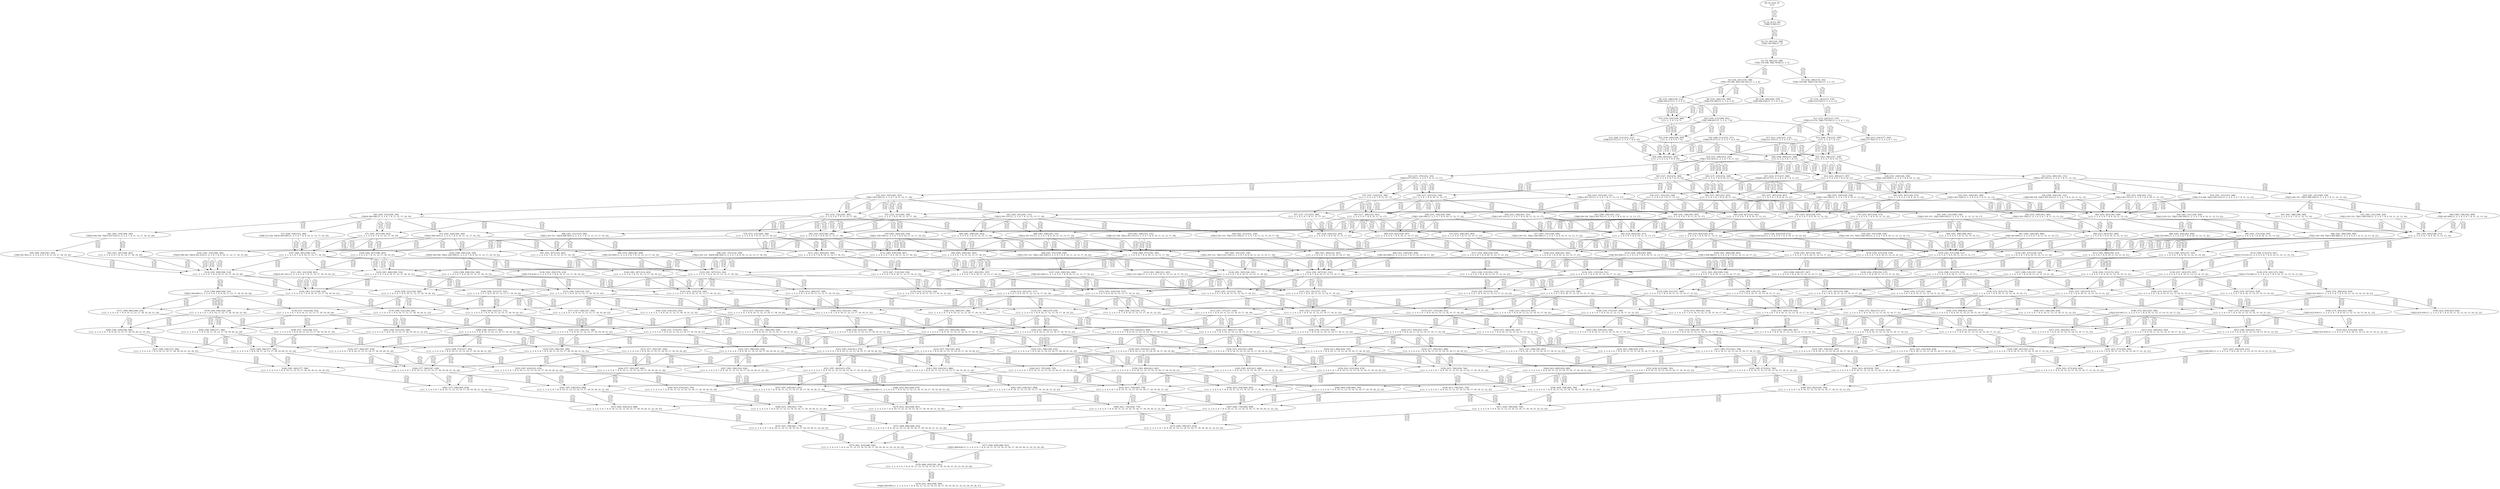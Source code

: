 digraph {
	S0[label="S0: [0, 0] [0, 0] \n{}{}"];
	S1[label="S1: [0, 0] [72, 90] \n{T0J0:72-90}{1}"];
	S2[label="S2: [72, 90] [150, 188] \n{T0J1:150-188}{1, 2}"];
	S3[label="S3: [79, 99] [150, 188] \n{T0J1:150-188, T0J2:79-99}{1, 2, 3}"];
	S4[label="S4: [144, 181] [150, 188] \n{T0J1:150-188, T0J3:144-181}{1, 2, 3, 4}"];
	S5[label="S5: [150, 188] [154, 192] \n{T0J1:150-188, T0J10:154-192}{1, 2, 3, 11}"];
	S6[label="S6: [150, 188] [169, 212] \n{T0J6:169-212}{1, 2, 3, 4, 7}"];
	S7[label="S7: [154, 192] [215, 270] \n{T0J3:215-270}{1, 2, 3, 4, 11}"];
	S8[label="S8: [150, 188] [150, 189] \n{T0J4:150-189}{1, 2, 3, 4, 5, 6}"];
	S9[label="S9: [150, 188] [206, 259] \n{T0J5:206-259}{1, 2, 3, 4, 5, 6}"];
	S10[label="S10: [169, 212] [208, 261] \n{T0J7:208-261}{1, 2, 3, 4, 7, 8}"];
	S11[label="S11: [179, 224] [215, 270] \n{T0J3:215-270, T0J6:179-224}{1, 2, 3, 4, 7, 11}"];
	S12[label="S12: [150, 220] [169, 266] \n{}{1, 2, 3, 4, 5, 6, 7}"];
	S13[label="S13: [208, 270] [237, 306] \n{}{1, 2, 3, 4, 7, 8, 11}"];
	S14[label="S14: [169, 266] [208, 293] \n{}{1, 2, 3, 4, 5, 6, 7, 8}"];
	S15[label="S15: [208, 212] [223, 231] \n{T0J8:223-231}{1, 2, 3, 4, 7, 8, 9, 10}"];
	S16[label="S16: [208, 212] [255, 271] \n{T0J9:255-271}{1, 2, 3, 4, 7, 8, 9, 10}"];
	S17[label="S17: [215, 224] [221, 232] \n{T0J4:221-232}{1, 2, 3, 4, 5, 6, 7, 11}"];
	S18[label="S18: [215, 224] [277, 302] \n{T0J5:277-302}{1, 2, 3, 4, 5, 6, 7, 11}"];
	S19[label="S19: [237, 306] [252, 325] \n{T0J11:252-325}{1, 2, 3, 4, 7, 8, 11, 12}"];
	S20[label="S20: [208, 306] [237, 360] \n{}{1, 2, 3, 4, 5, 6, 7, 8, 11}"];
	S21[label="S21: [223, 306] [237, 328] \n{}{1, 2, 3, 4, 7, 8, 9, 10, 11}"];
	S22[label="S22: [252, 269] [301, 331] \n{T0J12:301-331}{1, 2, 3, 4, 7, 8, 11, 12, 13}"];
	S23[label="S23: [237, 270] [252, 325] \n{T0J16:237-270}{1, 2, 3, 4, 7, 8, 11, 12, 17}"];
	S24[label="S24: [208, 293] [223, 325] \n{}{1, 2, 3, 4, 5, 6, 7, 8, 9, 10}"];
	S25[label="S25: [237, 352] [252, 384] \n{}{1, 2, 3, 4, 5, 6, 7, 8, 11, 12}"];
	S26[label="S26: [237, 325] [252, 328] \n{}{1, 2, 3, 4, 7, 8, 9, 10, 11, 12}"];
	S27[label="S27: [224, 317] [237, 360] \n{T0J20:224-317}{1, 2, 3, 4, 5, 6, 7, 8, 11, 21}"];
	S28[label="S28: [255, 328] [326, 358] \n{T0J21:326-358}{1, 2, 3, 4, 7, 8, 9, 10, 11, 22}"];
	S29[label="S29: [301, 331] [308, 339] \n{T0J12:301-331, T0J13:308-339}{1, 2, 3, 4, 7, 8, 11, 12, 13, 14}"];
	S30[label="S30: [252, 325] [301, 331] \n{T0J12:301-331}{1, 2, 3, 4, 7, 8, 11, 12, 13, 17}"];
	S31[label="S31: [252, 305] [265, 325] \n{T0J17:265-305}{1, 2, 3, 4, 7, 8, 11, 12, 17, 18}"];
	S32[label="S32: [223, 360] [237, 387] \n{}{1, 2, 3, 4, 5, 6, 7, 8, 9, 10, 11}"];
	S33[label="S33: [252, 358] [301, 384] \n{T0J12:301-358}{1, 2, 3, 4, 5, 6, 7, 8, 11, 12, 13}"];
	S34[label="S34: [301, 331] [314, 348] \n{T0J5:314-348, T0J12:301-331}{1, 2, 3, 4, 5, 6, 7, 8, 11, 12, 13}"];
	S35[label="S35: [252, 328] [301, 331] \n{T0J12:301-331}{1, 2, 3, 4, 7, 8, 9, 10, 11, 12, 13}"];
	S36[label="S36: [299, 328] [301, 331] \n{T0J9:299-328, T0J12:301-331}{1, 2, 3, 4, 7, 8, 9, 10, 11, 12, 13}"];
	S37[label="S37: [237, 325] [252, 384] \n{}{1, 2, 3, 4, 5, 6, 7, 8, 11, 12, 17}"];
	S38[label="S38: [237, 325] [252, 328] \n{}{1, 2, 3, 4, 7, 8, 9, 10, 11, 12, 17}"];
	S39[label="S39: [237, 352] [253, 384] \n{}{1, 2, 3, 4, 5, 6, 7, 8, 11, 12, 21}"];
	S40[label="S40: [255, 328] [326, 358] \n{T0J21:326-358}{1, 2, 3, 4, 7, 8, 9, 10, 11, 12, 22}"];
	S41[label="S41: [301, 331] [308, 339] \n{T0J12:301-331, T0J13:308-339}{1, 2, 3, 4, 7, 8, 11, 12, 13, 14, 17}"];
	S42[label="S42: [265, 325] [301, 331] \n{T0J12:301-331}{1, 2, 3, 4, 7, 8, 11, 12, 13, 17, 18}"];
	S43[label="S43: [265, 325] [308, 340] \n{T0J18:308-340}{1, 2, 3, 4, 7, 8, 11, 12, 17, 18, 19}"];
	S44[label="S44: [237, 387] [252, 443] \n{}{1, 2, 3, 4, 5, 6, 7, 8, 9, 10, 11, 12}"];
	S45[label="S45: [237, 387] [239, 407] \n{}{1, 2, 3, 4, 5, 6, 7, 8, 9, 10, 11, 21}"];
	S46[label="S46: [255, 387] [326, 475] \n{}{1, 2, 3, 4, 5, 6, 7, 8, 9, 10, 11, 22}"];
	S47[label="S47: [301, 366] [308, 384] \n{}{1, 2, 3, 4, 5, 6, 7, 8, 11, 12, 13, 14}"];
	S48[label="S48: [308, 339] [363, 409] \n{T0J5:363-409}{1, 2, 3, 4, 5, 6, 7, 8, 11, 12, 13, 14}"];
	S49[label="S49: [252, 358] [301, 403] \n{}{1, 2, 3, 4, 5, 6, 7, 8, 11, 12, 13, 17}"];
	S50[label="S50: [252, 328] [301, 331] \n{T0J12:301-331}{1, 2, 3, 4, 7, 8, 9, 10, 11, 12, 13, 17}"];
	S51[label="S51: [299, 328] [301, 331] \n{T0J9:299-328, T0J12:301-331}{1, 2, 3, 4, 7, 8, 9, 10, 11, 12, 13, 17}"];
	S52[label="S52: [252, 332] [265, 384] \n{}{1, 2, 3, 4, 5, 6, 7, 8, 11, 12, 17, 18}"];
	S53[label="S53: [252, 325] [265, 328] \n{}{1, 2, 3, 4, 7, 8, 9, 10, 11, 12, 17, 18}"];
	S54[label="S54: [253, 358] [301, 384] \n{T0J12:301-358}{1, 2, 3, 4, 5, 6, 7, 8, 11, 12, 13, 21}"];
	S55[label="S55: [301, 331] [308, 339] \n{T0J12:301-331, T0J13:308-339}{1, 2, 3, 4, 7, 8, 9, 10, 11, 12, 13, 14}"];
	S56[label="S56: [301, 331] [326, 358] \n{T0J12:301-331, T0J21:326-358}{1, 2, 3, 4, 7, 8, 9, 10, 11, 12, 13, 22}"];
	S57[label="S57: [237, 317] [253, 384] \n{}{1, 2, 3, 4, 5, 6, 7, 8, 11, 12, 17, 21}"];
	S58[label="S58: [255, 328] [326, 358] \n{T0J21:326-358}{1, 2, 3, 4, 7, 8, 9, 10, 11, 12, 17, 22}"];
	S59[label="S59: [301, 331] [321, 339] \n{T0J12:301-331, T0J13:321-339}{1, 2, 3, 4, 7, 8, 11, 12, 13, 14, 17, 18}"];
	S60[label="S60: [301, 331] [314, 340] \n{T0J12:301-331, T0J18:308-340}{1, 2, 3, 4, 7, 8, 11, 12, 13, 17, 18, 19}"];
	S61[label="S61: [301, 314] [308, 340] \n{T0J18:308-340, T0J19:301-314}{1, 2, 3, 4, 7, 8, 11, 12, 17, 18, 19, 20}"];
	S62[label="S62: [252, 443] [301, 449] \n{}{1, 2, 3, 4, 5, 6, 7, 8, 9, 10, 11, 12, 13}"];
	S63[label="S63: [237, 388] [252, 443] \n{}{1, 2, 3, 4, 5, 6, 7, 8, 9, 10, 11, 12, 17}"];
	S64[label="S64: [239, 407] [253, 443] \n{}{1, 2, 3, 4, 5, 6, 7, 8, 9, 10, 11, 12, 21}"];
	S65[label="S65: [255, 443] [326, 475] \n{}{1, 2, 3, 4, 5, 6, 7, 8, 9, 10, 11, 12, 22}"];
	S66[label="S66: [301, 366] [308, 403] \n{}{1, 2, 3, 4, 5, 6, 7, 8, 11, 12, 13, 14, 17}"];
	S67[label="S67: [308, 339] [363, 409] \n{T0J5:363-409}{1, 2, 3, 4, 5, 6, 7, 8, 11, 12, 13, 14, 17}"];
	S68[label="S68: [265, 358] [301, 403] \n{}{1, 2, 3, 4, 5, 6, 7, 8, 11, 12, 13, 17, 18}"];
	S69[label="S69: [265, 328] [301, 331] \n{T0J12:301-331}{1, 2, 3, 4, 7, 8, 9, 10, 11, 12, 13, 17, 18}"];
	S70[label="S70: [301, 328] [312, 331] \n{T0J9:312-328, T0J12:301-331}{1, 2, 3, 4, 7, 8, 9, 10, 11, 12, 13, 17, 18}"];
	S71[label="S71: [265, 367] [308, 403] \n{}{1, 2, 3, 4, 5, 6, 7, 8, 11, 12, 17, 18, 19}"];
	S72[label="S72: [265, 328] [308, 340] \n{T0J18:308-340}{1, 2, 3, 4, 7, 8, 9, 10, 11, 12, 17, 18, 19}"];
	S73[label="S73: [308, 328] [312, 340] \n{T0J9:312-328, T0J18:308-340}{1, 2, 3, 4, 7, 8, 9, 10, 11, 12, 17, 18, 19}"];
	S74[label="S74: [255, 407] [326, 475] \n{}{1, 2, 3, 4, 5, 6, 7, 8, 9, 10, 11, 21, 22}"];
	S75[label="S75: [253, 358] [301, 403] \n{}{1, 2, 3, 4, 5, 6, 7, 8, 11, 12, 13, 17, 21}"];
	S76[label="S76: [301, 331] [308, 339] \n{T0J12:301-331, T0J13:308-339}{1, 2, 3, 4, 7, 8, 9, 10, 11, 12, 13, 14, 17}"];
	S77[label="S77: [301, 331] [326, 358] \n{T0J12:301-331, T0J21:326-358}{1, 2, 3, 4, 7, 8, 9, 10, 11, 12, 13, 17, 22}"];
	S78[label="S78: [253, 332] [265, 384] \n{}{1, 2, 3, 4, 5, 6, 7, 8, 11, 12, 17, 18, 21}"];
	S79[label="S79: [265, 328] [326, 358] \n{T0J21:326-358}{1, 2, 3, 4, 7, 8, 9, 10, 11, 12, 17, 18, 22}"];
	S80[label="S80: [301, 366] [309, 384] \n{T0J12:301-358, T0J13:309-366}{1, 2, 3, 4, 5, 6, 7, 8, 11, 12, 13, 14, 21}"];
	S81[label="S81: [301, 449] [308, 513] \n{}{1, 2, 3, 4, 5, 6, 7, 8, 9, 10, 11, 12, 13, 14}"];
	S82[label="S82: [252, 443] [301, 471] \n{}{1, 2, 3, 4, 5, 6, 7, 8, 9, 10, 11, 12, 13, 17}"];
	S83[label="S83: [252, 443] [265, 445] \n{}{1, 2, 3, 4, 5, 6, 7, 8, 9, 10, 11, 12, 17, 18}"];
	S84[label="S84: [253, 443] [301, 469] \n{}{1, 2, 3, 4, 5, 6, 7, 8, 9, 10, 11, 12, 13, 21}"];
	S85[label="S85: [301, 475] [326, 505] \n{}{1, 2, 3, 4, 5, 6, 7, 8, 9, 10, 11, 12, 13, 22}"];
	S86[label="S86: [326, 358] [363, 409] \n{T0J5:363-409}{1, 2, 3, 4, 5, 6, 7, 8, 9, 10, 11, 12, 13, 22}"];
	S87[label="S87: [239, 430] [253, 443] \n{}{1, 2, 3, 4, 5, 6, 7, 8, 9, 10, 11, 12, 17, 21}"];
	S88[label="S88: [255, 443] [326, 497] \n{}{1, 2, 3, 4, 5, 6, 7, 8, 9, 10, 11, 12, 17, 22}"];
	S89[label="S89: [301, 366] [321, 403] \n{}{1, 2, 3, 4, 5, 6, 7, 8, 11, 12, 13, 14, 17, 18}"];
	S90[label="S90: [321, 339] [363, 409] \n{T0J5:363-409}{1, 2, 3, 4, 5, 6, 7, 8, 11, 12, 13, 14, 17, 18}"];
	S91[label="S91: [301, 367] [314, 403] \n{}{1, 2, 3, 4, 5, 6, 7, 8, 11, 12, 13, 17, 18, 19}"];
	S92[label="S92: [314, 340] [363, 409] \n{T0J5:363-409}{1, 2, 3, 4, 5, 6, 7, 8, 11, 12, 13, 17, 18, 19}"];
	S93[label="S93: [301, 341] [308, 403] \n{}{1, 2, 3, 4, 5, 6, 7, 8, 11, 12, 17, 18, 19, 20}"];
	S94[label="S94: [308, 340] [363, 392] \n{T0J5:363-392}{1, 2, 3, 4, 5, 6, 7, 8, 11, 12, 17, 18, 19, 20}"];
	S95[label="S95: [255, 463] [326, 475] \n{}{1, 2, 3, 4, 5, 6, 7, 8, 9, 10, 11, 12, 21, 22}"];
	S96[label="S96: [265, 358] [301, 403] \n{}{1, 2, 3, 4, 5, 6, 7, 8, 11, 12, 13, 17, 18, 21}"];
	S97[label="S97: [301, 331] [321, 339] \n{T0J12:301-331, T0J13:321-339}{1, 2, 3, 4, 7, 8, 9, 10, 11, 12, 13, 14, 17, 18}"];
	S98[label="S98: [301, 331] [314, 340] \n{T0J12:301-331, T0J18:308-340}{1, 2, 3, 4, 7, 8, 9, 10, 11, 12, 13, 17, 18, 19}"];
	S99[label="S99: [301, 331] [326, 358] \n{T0J12:301-331, T0J21:326-358}{1, 2, 3, 4, 7, 8, 9, 10, 11, 12, 13, 17, 18, 22}"];
	S100[label="S100: [265, 367] [308, 403] \n{}{1, 2, 3, 4, 5, 6, 7, 8, 11, 12, 17, 18, 19, 21}"];
	S101[label="S101: [301, 314] [308, 340] \n{T0J18:308-340, T0J19:301-314}{1, 2, 3, 4, 7, 8, 9, 10, 11, 12, 17, 18, 19, 20}"];
	S102[label="S102: [308, 340] [326, 358] \n{T0J18:308-340, T0J21:326-358}{1, 2, 3, 4, 7, 8, 9, 10, 11, 12, 17, 18, 19, 22}"];
	S103[label="S103: [326, 422] [354, 475] \n{T0J24:354-422}{1, 2, 3, 4, 5, 6, 7, 8, 9, 10, 11, 21, 22, 25}"];
	S104[label="S104: [301, 366] [309, 403] \n{T0J13:309-366}{1, 2, 3, 4, 5, 6, 7, 8, 11, 12, 13, 14, 17, 21}"];
	S105[label="S105: [301, 471] [308, 513] \n{}{1, 2, 3, 4, 5, 6, 7, 8, 9, 10, 11, 12, 13, 14, 17}"];
	S106[label="S106: [265, 471] [301, 505] \n{}{1, 2, 3, 4, 5, 6, 7, 8, 9, 10, 11, 12, 13, 17, 18}"];
	S107[label="S107: [265, 445] [308, 514] \n{}{1, 2, 3, 4, 5, 6, 7, 8, 9, 10, 11, 12, 17, 18, 19}"];
	S108[label="S108: [253, 464] [301, 492] \n{}{1, 2, 3, 4, 5, 6, 7, 8, 9, 10, 11, 12, 13, 17, 21}"];
	S109[label="S109: [301, 497] [326, 505] \n{}{1, 2, 3, 4, 5, 6, 7, 8, 9, 10, 11, 12, 13, 17, 22}"];
	S110[label="S110: [326, 358] [363, 409] \n{T0J5:363-409}{1, 2, 3, 4, 5, 6, 7, 8, 9, 10, 11, 12, 13, 17, 22}"];
	S111[label="S111: [253, 445] [267, 466] \n{}{1, 2, 3, 4, 5, 6, 7, 8, 9, 10, 11, 12, 17, 18, 21}"];
	S112[label="S112: [265, 479] [326, 497] \n{}{1, 2, 3, 4, 5, 6, 7, 8, 9, 10, 11, 12, 17, 18, 22}"];
	S113[label="S113: [301, 469] [309, 513] \n{}{1, 2, 3, 4, 5, 6, 7, 8, 9, 10, 11, 12, 13, 14, 21}"];
	S114[label="S114: [308, 513] [374, 541] \n{T0J14:374-541}{1, 2, 3, 4, 5, 6, 7, 8, 9, 10, 11, 12, 13, 14, 15}"];
	S115[label="S115: [308, 505] [357, 545] \n{}{1, 2, 3, 4, 5, 6, 7, 8, 9, 10, 11, 12, 13, 14, 22}"];
	S116[label="S116: [301, 475] [326, 525] \n{}{1, 2, 3, 4, 5, 6, 7, 8, 9, 10, 11, 12, 13, 21, 22}"];
	S117[label="S117: [255, 464] [326, 519] \n{}{1, 2, 3, 4, 5, 6, 7, 8, 9, 10, 11, 12, 17, 21, 22}"];
	S118[label="S118: [326, 475] [354, 478] \n{}{1, 2, 3, 4, 5, 6, 7, 8, 9, 10, 11, 12, 21, 22, 25}"];
	S119[label="S119: [301, 366] [321, 403] \n{T0J13:321-366}{1, 2, 3, 4, 5, 6, 7, 8, 11, 12, 13, 14, 17, 18, 21}"];
	S120[label="S120: [301, 367] [314, 403] \n{}{1, 2, 3, 4, 5, 6, 7, 8, 11, 12, 13, 17, 18, 19, 21}"];
	S121[label="S121: [301, 341] [308, 403] \n{T0J19:301-341}{1, 2, 3, 4, 5, 6, 7, 8, 11, 12, 17, 18, 19, 20, 21}"];
	S122[label="S122: [301, 507] [321, 541] \n{}{1, 2, 3, 4, 5, 6, 7, 8, 9, 10, 11, 12, 13, 14, 17, 18}"];
	S123[label="S123: [301, 507] [314, 542] \n{}{1, 2, 3, 4, 5, 6, 7, 8, 9, 10, 11, 12, 13, 17, 18, 19}"];
	S124[label="S124: [301, 490] [308, 514] \n{}{1, 2, 3, 4, 5, 6, 7, 8, 9, 10, 11, 12, 17, 18, 19, 20}"];
	S125[label="S125: [267, 492] [301, 507] \n{}{1, 2, 3, 4, 5, 6, 7, 8, 9, 10, 11, 12, 13, 17, 18, 21}"];
	S126[label="S126: [301, 505] [326, 541] \n{}{1, 2, 3, 4, 5, 6, 7, 8, 9, 10, 11, 12, 13, 17, 18, 22}"];
	S127[label="S127: [326, 358] [363, 409] \n{T0J5:363-409}{1, 2, 3, 4, 5, 6, 7, 8, 9, 10, 11, 12, 13, 17, 18, 22}"];
	S128[label="S128: [267, 466] [308, 516] \n{}{1, 2, 3, 4, 5, 6, 7, 8, 9, 10, 11, 12, 17, 18, 19, 21}"];
	S129[label="S129: [308, 506] [326, 548] \n{}{1, 2, 3, 4, 5, 6, 7, 8, 9, 10, 11, 12, 17, 18, 19, 22}"];
	S130[label="S130: [326, 358] [370, 418] \n{T0J5:370-418}{1, 2, 3, 4, 5, 6, 7, 8, 9, 10, 11, 12, 17, 18, 19, 22}"];
	S131[label="S131: [301, 492] [309, 534] \n{}{1, 2, 3, 4, 5, 6, 7, 8, 9, 10, 11, 12, 13, 14, 17, 21}"];
	S132[label="S132: [308, 513] [374, 563] \n{}{1, 2, 3, 4, 5, 6, 7, 8, 9, 10, 11, 12, 13, 14, 15, 17}"];
	S133[label="S133: [308, 506] [357, 567] \n{}{1, 2, 3, 4, 5, 6, 7, 8, 9, 10, 11, 12, 13, 14, 17, 22}"];
	S134[label="S134: [301, 519] [326, 551] \n{}{1, 2, 3, 4, 5, 6, 7, 8, 9, 10, 11, 12, 13, 17, 21, 22}"];
	S135[label="S135: [267, 513] [326, 534] \n{}{1, 2, 3, 4, 5, 6, 7, 8, 9, 10, 11, 12, 17, 18, 21, 22}"];
	S136[label="S136: [309, 513] [374, 561] \n{}{1, 2, 3, 4, 5, 6, 7, 8, 9, 10, 11, 12, 13, 14, 15, 21}"];
	S137[label="S137: [309, 525] [357, 545] \n{}{1, 2, 3, 4, 5, 6, 7, 8, 9, 10, 11, 12, 13, 14, 21, 22}"];
	S138[label="S138: [374, 541] [374, 596] \n{T0J15:374-596}{1, 2, 3, 4, 5, 6, 7, 8, 9, 10, 11, 12, 13, 14, 15, 16}"];
	S139[label="S139: [357, 545] [379, 597] \n{}{1, 2, 3, 4, 5, 6, 7, 8, 9, 10, 11, 12, 13, 14, 15, 22}"];
	S140[label="S140: [326, 478] [354, 537] \n{}{1, 2, 3, 4, 5, 6, 7, 8, 9, 10, 11, 12, 13, 21, 22, 25}"];
	S141[label="S141: [326, 513] [354, 519] \n{}{1, 2, 3, 4, 5, 6, 7, 8, 9, 10, 11, 12, 17, 21, 22, 25}"];
	S142[label="S142: [301, 513] [321, 562] \n{}{1, 2, 3, 4, 5, 6, 7, 8, 9, 10, 11, 12, 13, 14, 17, 18, 21}"];
	S143[label="S143: [301, 516] [316, 548] \n{}{1, 2, 3, 4, 5, 6, 7, 8, 9, 10, 11, 12, 13, 17, 18, 19, 21}"];
	S144[label="S144: [303, 511] [308, 516] \n{}{1, 2, 3, 4, 5, 6, 7, 8, 9, 10, 11, 12, 17, 18, 19, 20, 21}"];
	S145[label="S145: [321, 541] [374, 599] \n{}{1, 2, 3, 4, 5, 6, 7, 8, 9, 10, 11, 12, 13, 14, 15, 17, 18}"];
	S146[label="S146: [314, 542] [357, 577] \n{}{1, 2, 3, 4, 5, 6, 7, 8, 9, 10, 11, 12, 13, 14, 17, 18, 19}"];
	S147[label="S147: [321, 541] [357, 575] \n{}{1, 2, 3, 4, 5, 6, 7, 8, 9, 10, 11, 12, 13, 14, 17, 18, 22}"];
	S148[label="S148: [308, 522] [337, 552] \n{}{1, 2, 3, 4, 5, 6, 7, 8, 9, 10, 11, 12, 13, 17, 18, 19, 20}"];
	S149[label="S149: [314, 548] [357, 568] \n{}{1, 2, 3, 4, 5, 6, 7, 8, 9, 10, 11, 12, 13, 17, 18, 19, 22}"];
	S150[label="S150: [308, 522] [344, 548] \n{}{1, 2, 3, 4, 5, 6, 7, 8, 9, 10, 11, 12, 17, 18, 19, 20, 22}"];
	S151[label="S151: [308, 468] [348, 514] \n{T0J23:348-468}{1, 2, 3, 4, 5, 6, 7, 8, 9, 10, 11, 12, 17, 18, 19, 20, 24}"];
	S152[label="S152: [301, 534] [326, 575] \n{}{1, 2, 3, 4, 5, 6, 7, 8, 9, 10, 11, 12, 13, 17, 18, 21, 22}"];
	S153[label="S153: [308, 534] [326, 555] \n{}{1, 2, 3, 4, 5, 6, 7, 8, 9, 10, 11, 12, 17, 18, 19, 21, 22}"];
	S154[label="S154: [309, 534] [374, 584] \n{}{1, 2, 3, 4, 5, 6, 7, 8, 9, 10, 11, 12, 13, 14, 15, 17, 21}"];
	S155[label="S155: [309, 551] [357, 589] \n{}{1, 2, 3, 4, 5, 6, 7, 8, 9, 10, 11, 12, 13, 14, 17, 21, 22}"];
	S156[label="S156: [374, 563] [374, 596] \n{}{1, 2, 3, 4, 5, 6, 7, 8, 9, 10, 11, 12, 13, 14, 15, 16, 17}"];
	S157[label="S157: [357, 567] [379, 598] \n{}{1, 2, 3, 4, 5, 6, 7, 8, 9, 10, 11, 12, 13, 14, 15, 17, 22}"];
	S158[label="S158: [326, 519] [354, 575] \n{}{1, 2, 3, 4, 5, 6, 7, 8, 9, 10, 11, 12, 13, 17, 21, 22, 25}"];
	S159[label="S159: [326, 513] [354, 534] \n{}{1, 2, 3, 4, 5, 6, 7, 8, 9, 10, 11, 12, 17, 18, 21, 22, 25}"];
	S160[label="S160: [374, 561] [375, 596] \n{}{1, 2, 3, 4, 5, 6, 7, 8, 9, 10, 11, 12, 13, 14, 15, 16, 21}"];
	S161[label="S161: [357, 545] [379, 617] \n{}{1, 2, 3, 4, 5, 6, 7, 8, 9, 10, 11, 12, 13, 14, 15, 21, 22}"];
	S162[label="S162: [354, 537] [357, 548] \n{}{1, 2, 3, 4, 5, 6, 7, 8, 9, 10, 11, 12, 13, 14, 21, 22, 25}"];
	S163[label="S163: [374, 597] [423, 628] \n{}{1, 2, 3, 4, 5, 6, 7, 8, 9, 10, 11, 12, 13, 14, 15, 16, 22}"];
	S164[label="S164: [374, 386] [425, 450] \n{T0J22:425-450}{1, 2, 3, 4, 5, 6, 7, 8, 9, 10, 11, 12, 13, 14, 15, 16, 23}"];
	S165[label="S165: [321, 562] [374, 605] \n{}{1, 2, 3, 4, 5, 6, 7, 8, 9, 10, 11, 12, 13, 14, 15, 17, 18, 21}"];
	S166[label="S166: [316, 548] [357, 586] \n{}{1, 2, 3, 4, 5, 6, 7, 8, 9, 10, 11, 12, 13, 14, 17, 18, 19, 21}"];
	S167[label="S167: [321, 575] [357, 604] \n{}{1, 2, 3, 4, 5, 6, 7, 8, 9, 10, 11, 12, 13, 14, 17, 18, 21, 22}"];
	S168[label="S168: [308, 522] [337, 573] \n{}{1, 2, 3, 4, 5, 6, 7, 8, 9, 10, 11, 12, 13, 17, 18, 19, 20, 21}"];
	S169[label="S169: [316, 555] [357, 596] \n{}{1, 2, 3, 4, 5, 6, 7, 8, 9, 10, 11, 12, 13, 17, 18, 19, 21, 22}"];
	S170[label="S170: [308, 522] [344, 566] \n{}{1, 2, 3, 4, 5, 6, 7, 8, 9, 10, 11, 12, 17, 18, 19, 20, 21, 22}"];
	S171[label="S171: [308, 489] [348, 516] \n{}{1, 2, 3, 4, 5, 6, 7, 8, 9, 10, 11, 12, 17, 18, 19, 20, 21, 24}"];
	S172[label="S172: [374, 599] [387, 624] \n{}{1, 2, 3, 4, 5, 6, 7, 8, 9, 10, 11, 12, 13, 14, 15, 16, 17, 18}"];
	S173[label="S173: [357, 577] [377, 634] \n{}{1, 2, 3, 4, 5, 6, 7, 8, 9, 10, 11, 12, 13, 14, 15, 17, 18, 19}"];
	S174[label="S174: [357, 575] [385, 633] \n{}{1, 2, 3, 4, 5, 6, 7, 8, 9, 10, 11, 12, 13, 14, 15, 17, 18, 22}"];
	S175[label="S175: [337, 552] [357, 592] \n{}{1, 2, 3, 4, 5, 6, 7, 8, 9, 10, 11, 12, 13, 14, 17, 18, 19, 20}"];
	S176[label="S176: [357, 568] [370, 618] \n{}{1, 2, 3, 4, 5, 6, 7, 8, 9, 10, 11, 12, 13, 14, 17, 18, 19, 22}"];
	S177[label="S177: [337, 548] [357, 584] \n{}{1, 2, 3, 4, 5, 6, 7, 8, 9, 10, 11, 12, 13, 17, 18, 19, 20, 22}"];
	S178[label="S178: [337, 514] [348, 552] \n{}{1, 2, 3, 4, 5, 6, 7, 8, 9, 10, 11, 12, 13, 17, 18, 19, 20, 24}"];
	S179[label="S179: [344, 506] [348, 548] \n{}{1, 2, 3, 4, 5, 6, 7, 8, 9, 10, 11, 12, 17, 18, 19, 20, 22, 24}"];
	S180[label="S180: [326, 534] [354, 575] \n{}{1, 2, 3, 4, 5, 6, 7, 8, 9, 10, 11, 12, 13, 17, 18, 21, 22, 25}"];
	S181[label="S181: [326, 534] [354, 555] \n{}{1, 2, 3, 4, 5, 6, 7, 8, 9, 10, 11, 12, 17, 18, 19, 21, 22, 25}"];
	S182[label="S182: [374, 584] [375, 617] \n{}{1, 2, 3, 4, 5, 6, 7, 8, 9, 10, 11, 12, 13, 14, 15, 16, 17, 21}"];
	S183[label="S183: [357, 589] [379, 643] \n{}{1, 2, 3, 4, 5, 6, 7, 8, 9, 10, 11, 12, 13, 14, 15, 17, 21, 22}"];
	S184[label="S184: [354, 575] [357, 589] \n{}{1, 2, 3, 4, 5, 6, 7, 8, 9, 10, 11, 12, 13, 14, 17, 21, 22, 25}"];
	S185[label="S185: [374, 598] [423, 650] \n{}{1, 2, 3, 4, 5, 6, 7, 8, 9, 10, 11, 12, 13, 14, 15, 16, 17, 22}"];
	S186[label="S186: [374, 481] [425, 596] \n{T0J22:425-481}{1, 2, 3, 4, 5, 6, 7, 8, 9, 10, 11, 12, 13, 14, 15, 16, 17, 23}"];
	S187[label="S187: [375, 617] [423, 628] \n{}{1, 2, 3, 4, 5, 6, 7, 8, 9, 10, 11, 12, 13, 14, 15, 16, 21, 22}"];
	S188[label="S188: [375, 450] [425, 596] \n{T0J22:425-450}{1, 2, 3, 4, 5, 6, 7, 8, 9, 10, 11, 12, 13, 14, 15, 16, 21, 23}"];
	S189[label="S189: [357, 548] [385, 629] \n{}{1, 2, 3, 4, 5, 6, 7, 8, 9, 10, 11, 12, 13, 14, 15, 21, 22, 25}"];
	S190[label="S190: [423, 450] [425, 628] \n{T0J22:425-450}{1, 2, 3, 4, 5, 6, 7, 8, 9, 10, 11, 12, 13, 14, 15, 16, 22, 23}"];
	S191[label="S191: [374, 618] [387, 645] \n{}{1, 2, 3, 4, 5, 6, 7, 8, 9, 10, 11, 12, 13, 14, 15, 16, 17, 18, 21}"];
	S192[label="S192: [357, 586] [377, 640] \n{}{1, 2, 3, 4, 5, 6, 7, 8, 9, 10, 11, 12, 13, 14, 15, 17, 18, 19, 21}"];
	S193[label="S193: [357, 604] [385, 667] \n{}{1, 2, 3, 4, 5, 6, 7, 8, 9, 10, 11, 12, 13, 14, 15, 17, 18, 21, 22}"];
	S194[label="S194: [337, 573] [357, 592] \n{}{1, 2, 3, 4, 5, 6, 7, 8, 9, 10, 11, 12, 13, 14, 17, 18, 19, 20, 21}"];
	S195[label="S195: [357, 596] [372, 625] \n{}{1, 2, 3, 4, 5, 6, 7, 8, 9, 10, 11, 12, 13, 14, 17, 18, 19, 21, 22}"];
	S196[label="S196: [354, 575] [357, 604] \n{}{1, 2, 3, 4, 5, 6, 7, 8, 9, 10, 11, 12, 13, 14, 17, 18, 21, 22, 25}"];
	S197[label="S197: [337, 566] [357, 596] \n{}{1, 2, 3, 4, 5, 6, 7, 8, 9, 10, 11, 12, 13, 17, 18, 19, 20, 21, 22}"];
	S198[label="S198: [337, 516] [348, 573] \n{}{1, 2, 3, 4, 5, 6, 7, 8, 9, 10, 11, 12, 13, 17, 18, 19, 20, 21, 24}"];
	S199[label="S199: [354, 555] [357, 596] \n{}{1, 2, 3, 4, 5, 6, 7, 8, 9, 10, 11, 12, 13, 17, 18, 19, 21, 22, 25}"];
	S200[label="S200: [344, 528] [348, 566] \n{}{1, 2, 3, 4, 5, 6, 7, 8, 9, 10, 11, 12, 17, 18, 19, 20, 21, 22, 24}"];
	S201[label="S201: [344, 522] [354, 566] \n{}{1, 2, 3, 4, 5, 6, 7, 8, 9, 10, 11, 12, 17, 18, 19, 20, 21, 22, 25}"];
	S202[label="S202: [377, 634] [423, 670] \n{}{1, 2, 3, 4, 5, 6, 7, 8, 9, 10, 11, 12, 13, 14, 15, 16, 17, 18, 19}"];
	S203[label="S203: [385, 634] [423, 658] \n{}{1, 2, 3, 4, 5, 6, 7, 8, 9, 10, 11, 12, 13, 14, 15, 16, 17, 18, 22}"];
	S204[label="S204: [387, 517] [425, 624] \n{}{1, 2, 3, 4, 5, 6, 7, 8, 9, 10, 11, 12, 13, 14, 15, 16, 17, 18, 23}"];
	S205[label="S205: [357, 592] [393, 644] \n{}{1, 2, 3, 4, 5, 6, 7, 8, 9, 10, 11, 12, 13, 14, 15, 17, 18, 19, 20}"];
	S206[label="S206: [370, 618] [413, 660] \n{}{1, 2, 3, 4, 5, 6, 7, 8, 9, 10, 11, 12, 13, 14, 15, 17, 18, 19, 22}"];
	S207[label="S207: [357, 584] [393, 618] \n{}{1, 2, 3, 4, 5, 6, 7, 8, 9, 10, 11, 12, 13, 14, 17, 18, 19, 20, 22}"];
	S208[label="S208: [348, 552] [377, 592] \n{}{1, 2, 3, 4, 5, 6, 7, 8, 9, 10, 11, 12, 13, 14, 17, 18, 19, 20, 24}"];
	S209[label="S209: [348, 548] [377, 584] \n{}{1, 2, 3, 4, 5, 6, 7, 8, 9, 10, 11, 12, 13, 17, 18, 19, 20, 22, 24}"];
	S210[label="S210: [375, 643] [423, 673] \n{}{1, 2, 3, 4, 5, 6, 7, 8, 9, 10, 11, 12, 13, 14, 15, 16, 17, 21, 22}"];
	S211[label="S211: [375, 502] [425, 617] \n{}{1, 2, 3, 4, 5, 6, 7, 8, 9, 10, 11, 12, 13, 14, 15, 16, 17, 21, 23}"];
	S212[label="S212: [357, 589] [385, 667] \n{}{1, 2, 3, 4, 5, 6, 7, 8, 9, 10, 11, 12, 13, 14, 15, 17, 21, 22, 25}"];
	S213[label="S213: [423, 506] [425, 650] \n{}{1, 2, 3, 4, 5, 6, 7, 8, 9, 10, 11, 12, 13, 14, 15, 16, 17, 22, 23}"];
	S214[label="S214: [423, 475] [426, 628] \n{T0J22:425-450}{1, 2, 3, 4, 5, 6, 7, 8, 9, 10, 11, 12, 13, 14, 15, 16, 21, 22, 23}"];
	S215[label="S215: [385, 629] [423, 631] \n{}{1, 2, 3, 4, 5, 6, 7, 8, 9, 10, 11, 12, 13, 14, 15, 16, 21, 22, 25}"];
	S216[label="S216: [377, 645] [423, 689] \n{}{1, 2, 3, 4, 5, 6, 7, 8, 9, 10, 11, 12, 13, 14, 15, 16, 17, 18, 19, 21}"];
	S217[label="S217: [385, 673] [423, 706] \n{}{1, 2, 3, 4, 5, 6, 7, 8, 9, 10, 11, 12, 13, 14, 15, 16, 17, 18, 21, 22}"];
	S218[label="S218: [387, 538] [425, 645] \n{}{1, 2, 3, 4, 5, 6, 7, 8, 9, 10, 11, 12, 13, 14, 15, 16, 17, 18, 21, 23}"];
	S219[label="S219: [357, 592] [393, 665] \n{}{1, 2, 3, 4, 5, 6, 7, 8, 9, 10, 11, 12, 13, 14, 15, 17, 18, 19, 20, 21}"];
	S220[label="S220: [372, 625] [413, 688] \n{}{1, 2, 3, 4, 5, 6, 7, 8, 9, 10, 11, 12, 13, 14, 15, 17, 18, 19, 21, 22}"];
	S221[label="S221: [357, 604] [385, 667] \n{}{1, 2, 3, 4, 5, 6, 7, 8, 9, 10, 11, 12, 13, 14, 15, 17, 18, 21, 22, 25}"];
	S222[label="S222: [357, 596] [393, 636] \n{}{1, 2, 3, 4, 5, 6, 7, 8, 9, 10, 11, 12, 13, 14, 17, 18, 19, 20, 21, 22}"];
	S223[label="S223: [348, 573] [377, 592] \n{}{1, 2, 3, 4, 5, 6, 7, 8, 9, 10, 11, 12, 13, 14, 17, 18, 19, 20, 21, 24}"];
	S224[label="S224: [357, 596] [385, 625] \n{}{1, 2, 3, 4, 5, 6, 7, 8, 9, 10, 11, 12, 13, 14, 17, 18, 19, 21, 22, 25}"];
	S225[label="S225: [348, 566] [377, 596] \n{}{1, 2, 3, 4, 5, 6, 7, 8, 9, 10, 11, 12, 13, 17, 18, 19, 20, 21, 22, 24}"];
	S226[label="S226: [354, 566] [365, 596] \n{}{1, 2, 3, 4, 5, 6, 7, 8, 9, 10, 11, 12, 13, 17, 18, 19, 20, 21, 22, 25}"];
	S227[label="S227: [348, 528] [372, 566] \n{}{1, 2, 3, 4, 5, 6, 7, 8, 9, 10, 11, 12, 17, 18, 19, 20, 21, 22, 24, 25}"];
	S228[label="S228: [393, 670] [423, 679] \n{}{1, 2, 3, 4, 5, 6, 7, 8, 9, 10, 11, 12, 13, 14, 15, 16, 17, 18, 19, 20}"];
	S229[label="S229: [413, 660] [436, 705] \n{}{1, 2, 3, 4, 5, 6, 7, 8, 9, 10, 11, 12, 13, 14, 15, 16, 17, 18, 19, 22}"];
	S230[label="S230: [423, 588] [428, 670] \n{}{1, 2, 3, 4, 5, 6, 7, 8, 9, 10, 11, 12, 13, 14, 15, 16, 17, 18, 19, 23}"];
	S231[label="S231: [423, 542] [436, 658] \n{}{1, 2, 3, 4, 5, 6, 7, 8, 9, 10, 11, 12, 13, 14, 15, 16, 17, 18, 22, 23}"];
	S232[label="S232: [393, 618] [413, 676] \n{}{1, 2, 3, 4, 5, 6, 7, 8, 9, 10, 11, 12, 13, 14, 15, 17, 18, 19, 20, 22}"];
	S233[label="S233: [377, 592] [397, 644] \n{}{1, 2, 3, 4, 5, 6, 7, 8, 9, 10, 11, 12, 13, 14, 15, 17, 18, 19, 20, 24}"];
	S234[label="S234: [377, 584] [397, 618] \n{}{1, 2, 3, 4, 5, 6, 7, 8, 9, 10, 11, 12, 13, 14, 17, 18, 19, 20, 22, 24}"];
	S235[label="S235: [423, 673] [426, 681] \n{}{1, 2, 3, 4, 5, 6, 7, 8, 9, 10, 11, 12, 13, 14, 15, 16, 17, 21, 22, 23}"];
	S236[label="S236: [385, 667] [423, 673] \n{}{1, 2, 3, 4, 5, 6, 7, 8, 9, 10, 11, 12, 13, 14, 15, 16, 17, 21, 22, 25}"];
	S237[label="S237: [423, 450] [436, 631] \n{T0J22:436-450}{1, 2, 3, 4, 5, 6, 7, 8, 9, 10, 11, 12, 13, 14, 15, 16, 21, 22, 23, 25}"];
	S238[label="S238: [393, 689] [423, 691] \n{}{1, 2, 3, 4, 5, 6, 7, 8, 9, 10, 11, 12, 13, 14, 15, 16, 17, 18, 19, 20, 21}"];
	S239[label="S239: [413, 706] [436, 744] \n{}{1, 2, 3, 4, 5, 6, 7, 8, 9, 10, 11, 12, 13, 14, 15, 16, 17, 18, 19, 21, 22}"];
	S240[label="S240: [423, 609] [428, 689] \n{}{1, 2, 3, 4, 5, 6, 7, 8, 9, 10, 11, 12, 13, 14, 15, 16, 17, 18, 19, 21, 23}"];
	S241[label="S241: [423, 693] [436, 709] \n{}{1, 2, 3, 4, 5, 6, 7, 8, 9, 10, 11, 12, 13, 14, 15, 16, 17, 18, 21, 22, 23}"];
	S242[label="S242: [385, 673] [423, 706] \n{}{1, 2, 3, 4, 5, 6, 7, 8, 9, 10, 11, 12, 13, 14, 15, 16, 17, 18, 21, 22, 25}"];
	S243[label="S243: [393, 636] [413, 688] \n{}{1, 2, 3, 4, 5, 6, 7, 8, 9, 10, 11, 12, 13, 14, 15, 17, 18, 19, 20, 21, 22}"];
	S244[label="S244: [377, 592] [397, 665] \n{}{1, 2, 3, 4, 5, 6, 7, 8, 9, 10, 11, 12, 13, 14, 15, 17, 18, 19, 20, 21, 24}"];
	S245[label="S245: [385, 625] [413, 688] \n{}{1, 2, 3, 4, 5, 6, 7, 8, 9, 10, 11, 12, 13, 14, 15, 17, 18, 19, 21, 22, 25}"];
	S246[label="S246: [377, 596] [397, 636] \n{}{1, 2, 3, 4, 5, 6, 7, 8, 9, 10, 11, 12, 13, 14, 17, 18, 19, 20, 21, 22, 24}"];
	S247[label="S247: [365, 596] [393, 636] \n{}{1, 2, 3, 4, 5, 6, 7, 8, 9, 10, 11, 12, 13, 14, 17, 18, 19, 20, 21, 22, 25}"];
	S248[label="S248: [365, 566] [377, 596] \n{}{1, 2, 3, 4, 5, 6, 7, 8, 9, 10, 11, 12, 13, 17, 18, 19, 20, 21, 22, 24, 25}"];
	S249[label="S249: [413, 705] [449, 705] \n{}{1, 2, 3, 4, 5, 6, 7, 8, 9, 10, 11, 12, 13, 14, 15, 16, 17, 18, 19, 20, 22}"];
	S250[label="S250: [423, 633] [444, 679] \n{}{1, 2, 3, 4, 5, 6, 7, 8, 9, 10, 11, 12, 13, 14, 15, 16, 17, 18, 19, 20, 23}"];
	S251[label="S251: [397, 644] [433, 679] \n{}{1, 2, 3, 4, 5, 6, 7, 8, 9, 10, 11, 12, 13, 14, 15, 16, 17, 18, 19, 20, 24}"];
	S252[label="S252: [436, 613] [464, 705] \n{}{1, 2, 3, 4, 5, 6, 7, 8, 9, 10, 11, 12, 13, 14, 15, 16, 17, 18, 19, 22, 23}"];
	S253[label="S253: [397, 618] [433, 676] \n{}{1, 2, 3, 4, 5, 6, 7, 8, 9, 10, 11, 12, 13, 14, 15, 17, 18, 19, 20, 22, 24}"];
	S254[label="S254: [423, 673] [436, 693] \n{}{1, 2, 3, 4, 5, 6, 7, 8, 9, 10, 11, 12, 13, 14, 15, 16, 17, 21, 22, 23, 25}"];
	S255[label="S255: [413, 744] [449, 778] \n{}{1, 2, 3, 4, 5, 6, 7, 8, 9, 10, 11, 12, 13, 14, 15, 16, 17, 18, 19, 20, 21, 22}"];
	S256[label="S256: [423, 654] [444, 691] \n{}{1, 2, 3, 4, 5, 6, 7, 8, 9, 10, 11, 12, 13, 14, 15, 16, 17, 18, 19, 20, 21, 23}"];
	S257[label="S257: [397, 665] [433, 691] \n{}{1, 2, 3, 4, 5, 6, 7, 8, 9, 10, 11, 12, 13, 14, 15, 16, 17, 18, 19, 20, 21, 24}"];
	S258[label="S258: [428, 709] [464, 764] \n{}{1, 2, 3, 4, 5, 6, 7, 8, 9, 10, 11, 12, 13, 14, 15, 16, 17, 18, 19, 21, 22, 23}"];
	S259[label="S259: [413, 706] [441, 744] \n{}{1, 2, 3, 4, 5, 6, 7, 8, 9, 10, 11, 12, 13, 14, 15, 16, 17, 18, 19, 21, 22, 25}"];
	S260[label="S260: [423, 693] [436, 709] \n{}{1, 2, 3, 4, 5, 6, 7, 8, 9, 10, 11, 12, 13, 14, 15, 16, 17, 18, 21, 22, 23, 25}"];
	S261[label="S261: [397, 636] [433, 688] \n{}{1, 2, 3, 4, 5, 6, 7, 8, 9, 10, 11, 12, 13, 14, 15, 17, 18, 19, 20, 21, 22, 24}"];
	S262[label="S262: [393, 636] [421, 688] \n{}{1, 2, 3, 4, 5, 6, 7, 8, 9, 10, 11, 12, 13, 14, 15, 17, 18, 19, 20, 21, 22, 25}"];
	S263[label="S263: [377, 596] [405, 636] \n{}{1, 2, 3, 4, 5, 6, 7, 8, 9, 10, 11, 12, 13, 14, 17, 18, 19, 20, 21, 22, 24, 25}"];
	S264[label="S264: [449, 658] [464, 705] \n{}{1, 2, 3, 4, 5, 6, 7, 8, 9, 10, 11, 12, 13, 14, 15, 16, 17, 18, 19, 20, 22, 23}"];
	S265[label="S265: [433, 676] [453, 705] \n{}{1, 2, 3, 4, 5, 6, 7, 8, 9, 10, 11, 12, 13, 14, 15, 16, 17, 18, 19, 20, 22, 24}"];
	S266[label="S266: [433, 481] [448, 679] \n{T0J22:448-481}{1, 2, 3, 4, 5, 6, 7, 8, 9, 10, 11, 12, 13, 14, 15, 16, 17, 18, 19, 20, 23, 24}"];
	S267[label="S267: [444, 778] [464, 808] \n{}{1, 2, 3, 4, 5, 6, 7, 8, 9, 10, 11, 12, 13, 14, 15, 16, 17, 18, 19, 20, 21, 22, 23}"];
	S268[label="S268: [433, 769] [453, 778] \n{}{1, 2, 3, 4, 5, 6, 7, 8, 9, 10, 11, 12, 13, 14, 15, 16, 17, 18, 19, 20, 21, 22, 24}"];
	S269[label="S269: [421, 754] [449, 778] \n{}{1, 2, 3, 4, 5, 6, 7, 8, 9, 10, 11, 12, 13, 14, 15, 16, 17, 18, 19, 20, 21, 22, 25}"];
	S270[label="S270: [433, 502] [448, 691] \n{}{1, 2, 3, 4, 5, 6, 7, 8, 9, 10, 11, 12, 13, 14, 15, 16, 17, 18, 19, 20, 21, 23, 24}"];
	S271[label="S271: [436, 709] [464, 764] \n{}{1, 2, 3, 4, 5, 6, 7, 8, 9, 10, 11, 12, 13, 14, 15, 16, 17, 18, 19, 21, 22, 23, 25}"];
	S272[label="S272: [405, 636] [433, 688] \n{}{1, 2, 3, 4, 5, 6, 7, 8, 9, 10, 11, 12, 13, 14, 15, 17, 18, 19, 20, 21, 22, 24, 25}"];
	S273[label="S273: [448, 808] [484, 833] \n{}{1, 2, 3, 4, 5, 6, 7, 8, 9, 10, 11, 12, 13, 14, 15, 16, 17, 18, 19, 20, 21, 22, 23, 24}"];
	S274[label="S274: [449, 799] [472, 818] \n{}{1, 2, 3, 4, 5, 6, 7, 8, 9, 10, 11, 12, 13, 14, 15, 16, 17, 18, 19, 20, 21, 22, 23, 25}"];
	S275[label="S275: [433, 769] [461, 778] \n{}{1, 2, 3, 4, 5, 6, 7, 8, 9, 10, 11, 12, 13, 14, 15, 16, 17, 18, 19, 20, 21, 22, 24, 25}"];
	S276[label="S276: [461, 833] [484, 850] \n{}{1, 2, 3, 4, 5, 6, 7, 8, 9, 10, 11, 12, 13, 14, 15, 16, 17, 18, 19, 20, 21, 22, 23, 24, 25}"];
	S277[label="S277: [484, 828] [488, 833] \n{T0J25:488-828}{1, 2, 3, 4, 5, 6, 7, 8, 9, 10, 11, 12, 13, 14, 15, 16, 17, 18, 19, 20, 21, 22, 23, 24, 26}"];
	S278[label="S278: [484, 850] [501, 901] \n{}{1, 2, 3, 4, 5, 6, 7, 8, 9, 10, 11, 12, 13, 14, 15, 16, 17, 18, 19, 20, 21, 22, 23, 24, 25, 26}"];
	S279[label="S279: [501, 901] [566, 999] \n{T0J26:566-999}{1, 2, 3, 4, 5, 6, 7, 8, 9, 10, 11, 12, 13, 14, 15, 16, 17, 18, 19, 20, 21, 22, 23, 24, 25, 26, 27}"];
	S0 -> S1[label="T0 J0\nDL=7700\nES=0\nLS=0\nEF=72\nLF=90",fontsize=8];
	S1 -> S2[label="T0 J1\nDL=7700\nES=72\nLS=90\nEF=150\nLF=188",fontsize=8];
	S2 -> S3[label="T0 J2\nDL=7700\nES=72\nLS=90\nEF=79\nLF=99",fontsize=8];
	S3 -> S4[label="T0 J3\nDL=7700\nES=79\nLS=99\nEF=144\nLF=181",fontsize=8];
	S3 -> S5[label="T0 J10\nDL=7700\nES=79\nLS=98\nEF=154\nLF=192",fontsize=8];
	S4 -> S8[label="T0 J4\nDL=7700\nES=144\nLS=181\nEF=150\nLF=189",fontsize=8];
	S4 -> S9[label="T0 J5\nDL=7700\nES=144\nLS=181\nEF=206\nLF=259",fontsize=8];
	S4 -> S6[label="T0 J6\nDL=7700\nES=144\nLS=180\nEF=169\nLF=212",fontsize=8];
	S5 -> S7[label="T0 J3\nDL=7700\nES=150\nLS=188\nEF=215\nLF=270",fontsize=8];
	S6 -> S12[label="T0 J4\nDL=7700\nES=150\nLS=188\nEF=156\nLF=196",fontsize=8];
	S6 -> S12[label="T0 J5\nDL=7700\nES=150\nLS=188\nEF=212\nLF=266",fontsize=8];
	S6 -> S10[label="T0 J7\nDL=7700\nES=150\nLS=188\nEF=208\nLF=261",fontsize=8];
	S7 -> S11[label="T0 J6\nDL=7700\nES=154\nLS=192\nEF=179\nLF=224",fontsize=8];
	S8 -> S12[label="T0 J6\nDL=7700\nES=150\nLS=188\nEF=175\nLF=220",fontsize=8];
	S9 -> S12[label="T0 J6\nDL=7700\nES=150\nLS=188\nEF=175\nLF=220",fontsize=8];
	S10 -> S14[label="T0 J4\nDL=7700\nES=169\nLS=212\nEF=175\nLF=220",fontsize=8];
	S10 -> S14[label="T0 J5\nDL=7700\nES=169\nLS=212\nEF=231\nLF=290",fontsize=8];
	S10 -> S15[label="T0 J8\nDL=7700\nES=208\nLS=212\nEF=223\nLF=231",fontsize=8];
	S10 -> S16[label="T0 J9\nDL=7700\nES=208\nLS=212\nEF=255\nLF=271",fontsize=8];
	S10 -> S13[label="T0 J10\nDL=7700\nES=169\nLS=212\nEF=244\nLF=306",fontsize=8];
	S11 -> S17[label="T0 J4\nDL=7700\nES=215\nLS=224\nEF=221\nLF=232",fontsize=8];
	S11 -> S18[label="T0 J5\nDL=7700\nES=215\nLS=224\nEF=277\nLF=302",fontsize=8];
	S11 -> S13[label="T0 J7\nDL=7700\nES=179\nLS=224\nEF=237\nLF=297",fontsize=8];
	S12 -> S14[label="T0 J7\nDL=7700\nES=150\nLS=220\nEF=208\nLF=293",fontsize=8];
	S13 -> S20[label="T0 J4\nDL=7700\nES=208\nLS=270\nEF=214\nLF=278",fontsize=8];
	S13 -> S20[label="T0 J5\nDL=7700\nES=208\nLS=270\nEF=270\nLF=348",fontsize=8];
	S13 -> S21[label="T0 J8\nDL=7700\nES=208\nLS=269\nEF=223\nLF=288",fontsize=8];
	S13 -> S21[label="T0 J9\nDL=7700\nES=208\nLS=269\nEF=255\nLF=328",fontsize=8];
	S13 -> S19[label="T0 J11\nDL=7700\nES=208\nLS=269\nEF=252\nLF=325",fontsize=8];
	S14 -> S24[label="T0 J8\nDL=7700\nES=208\nLS=266\nEF=223\nLF=285",fontsize=8];
	S14 -> S24[label="T0 J9\nDL=7700\nES=208\nLS=266\nEF=255\nLF=325",fontsize=8];
	S14 -> S20[label="T0 J10\nDL=7700\nES=169\nLS=266\nEF=244\nLF=360",fontsize=8];
	S15 -> S24[label="T0 J4\nDL=7700\nES=208\nLS=212\nEF=214\nLF=220",fontsize=8];
	S15 -> S24[label="T0 J5\nDL=7700\nES=208\nLS=212\nEF=270\nLF=290",fontsize=8];
	S15 -> S21[label="T0 J10\nDL=7700\nES=208\nLS=212\nEF=283\nLF=306",fontsize=8];
	S16 -> S24[label="T0 J4\nDL=7700\nES=208\nLS=212\nEF=214\nLF=220",fontsize=8];
	S16 -> S24[label="T0 J5\nDL=7700\nES=208\nLS=212\nEF=270\nLF=290",fontsize=8];
	S16 -> S21[label="T0 J10\nDL=7700\nES=208\nLS=212\nEF=283\nLF=306",fontsize=8];
	S17 -> S20[label="T0 J7\nDL=7700\nES=215\nLS=224\nEF=273\nLF=297",fontsize=8];
	S18 -> S20[label="T0 J7\nDL=7700\nES=215\nLS=224\nEF=273\nLF=297",fontsize=8];
	S19 -> S25[label="T0 J4\nDL=7700\nES=237\nLS=306\nEF=243\nLF=314",fontsize=8];
	S19 -> S25[label="T0 J5\nDL=7700\nES=237\nLS=306\nEF=299\nLF=384",fontsize=8];
	S19 -> S26[label="T0 J8\nDL=7700\nES=237\nLS=269\nEF=252\nLF=288",fontsize=8];
	S19 -> S26[label="T0 J9\nDL=7700\nES=237\nLS=269\nEF=284\nLF=328",fontsize=8];
	S19 -> S22[label="T0 J12\nDL=7700\nES=252\nLS=269\nEF=301\nLF=331",fontsize=8];
	S19 -> S23[label="T0 J16\nDL=7700\nES=237\nLS=269\nEF=237\nLF=270",fontsize=8];
	S20 -> S32[label="T0 J8\nDL=7700\nES=208\nLS=306\nEF=223\nLF=325",fontsize=8];
	S20 -> S32[label="T0 J9\nDL=7700\nES=208\nLS=306\nEF=255\nLF=365",fontsize=8];
	S20 -> S25[label="T0 J11\nDL=7700\nES=208\nLS=296\nEF=252\nLF=352",fontsize=8];
	S20 -> S27[label="T0 J20\nDL=7700\nES=208\nLS=296\nEF=224\nLF=317",fontsize=8];
	S21 -> S32[label="T0 J4\nDL=7700\nES=223\nLS=306\nEF=229\nLF=314",fontsize=8];
	S21 -> S32[label="T0 J5\nDL=7700\nES=223\nLS=306\nEF=285\nLF=384",fontsize=8];
	S21 -> S26[label="T0 J11\nDL=7700\nES=223\nLS=269\nEF=267\nLF=325",fontsize=8];
	S21 -> S28[label="T0 J21\nDL=7700\nES=255\nLS=269\nEF=326\nLF=358",fontsize=8];
	S22 -> S33[label="T0 J4\nDL=7700\nES=252\nLS=270\nEF=258\nLF=278",fontsize=8];
	S22 -> S34[label="T0 J5\nDL=7700\nES=252\nLS=270\nEF=314\nLF=348",fontsize=8];
	S22 -> S35[label="T0 J8\nDL=7700\nES=252\nLS=269\nEF=267\nLF=288",fontsize=8];
	S22 -> S36[label="T0 J9\nDL=7700\nES=252\nLS=269\nEF=299\nLF=328",fontsize=8];
	S22 -> S29[label="T0 J13\nDL=7700\nES=252\nLS=269\nEF=308\nLF=339",fontsize=8];
	S22 -> S30[label="T0 J16\nDL=7700\nES=252\nLS=269\nEF=252\nLF=270",fontsize=8];
	S23 -> S37[label="T0 J4\nDL=7700\nES=237\nLS=270\nEF=243\nLF=278",fontsize=8];
	S23 -> S37[label="T0 J5\nDL=7700\nES=237\nLS=270\nEF=299\nLF=348",fontsize=8];
	S23 -> S38[label="T0 J8\nDL=7700\nES=237\nLS=269\nEF=252\nLF=288",fontsize=8];
	S23 -> S38[label="T0 J9\nDL=7700\nES=237\nLS=269\nEF=284\nLF=328",fontsize=8];
	S23 -> S30[label="T0 J12\nDL=7700\nES=252\nLS=269\nEF=301\nLF=331",fontsize=8];
	S23 -> S31[label="T0 J17\nDL=7700\nES=237\nLS=269\nEF=265\nLF=305",fontsize=8];
	S24 -> S32[label="T0 J10\nDL=7700\nES=208\nLS=293\nEF=283\nLF=387",fontsize=8];
	S25 -> S44[label="T0 J8\nDL=7700\nES=237\nLS=352\nEF=252\nLF=371",fontsize=8];
	S25 -> S44[label="T0 J9\nDL=7700\nES=237\nLS=352\nEF=284\nLF=411",fontsize=8];
	S25 -> S33[label="T0 J12\nDL=7700\nES=252\nLS=296\nEF=301\nLF=358",fontsize=8];
	S25 -> S37[label="T0 J16\nDL=7700\nES=237\nLS=296\nEF=237\nLF=297",fontsize=8];
	S25 -> S39[label="T0 J20\nDL=7700\nES=237\nLS=296\nEF=253\nLF=317",fontsize=8];
	S26 -> S44[label="T0 J4\nDL=7700\nES=237\nLS=325\nEF=243\nLF=333",fontsize=8];
	S26 -> S44[label="T0 J5\nDL=7700\nES=237\nLS=325\nEF=299\nLF=403",fontsize=8];
	S26 -> S35[label="T0 J12\nDL=7700\nES=252\nLS=269\nEF=301\nLF=331",fontsize=8];
	S26 -> S38[label="T0 J16\nDL=7700\nES=237\nLS=269\nEF=237\nLF=270",fontsize=8];
	S26 -> S40[label="T0 J21\nDL=7700\nES=255\nLS=269\nEF=326\nLF=358",fontsize=8];
	S27 -> S45[label="T0 J8\nDL=7700\nES=224\nLS=317\nEF=239\nLF=336",fontsize=8];
	S27 -> S45[label="T0 J9\nDL=7700\nES=224\nLS=317\nEF=271\nLF=376",fontsize=8];
	S27 -> S39[label="T0 J11\nDL=7700\nES=224\nLS=296\nEF=268\nLF=352",fontsize=8];
	S28 -> S46[label="T0 J4\nDL=7700\nES=255\nLS=328\nEF=261\nLF=336",fontsize=8];
	S28 -> S46[label="T0 J5\nDL=7700\nES=255\nLS=328\nEF=317\nLF=406",fontsize=8];
	S28 -> S40[label="T0 J11\nDL=7700\nES=255\nLS=269\nEF=299\nLF=325",fontsize=8];
	S29 -> S47[label="T0 J4\nDL=7700\nES=301\nLS=331\nEF=307\nLF=339",fontsize=8];
	S29 -> S48[label="T0 J5\nDL=7700\nES=301\nLS=331\nEF=363\nLF=409",fontsize=8];
	S30 -> S49[label="T0 J4\nDL=7700\nES=252\nLS=325\nEF=258\nLF=333",fontsize=8];
	S30 -> S49[label="T0 J5\nDL=7700\nES=252\nLS=325\nEF=314\nLF=403",fontsize=8];
	S30 -> S50[label="T0 J8\nDL=7700\nES=252\nLS=269\nEF=267\nLF=288",fontsize=8];
	S30 -> S51[label="T0 J9\nDL=7700\nES=252\nLS=269\nEF=299\nLF=328",fontsize=8];
	S30 -> S41[label="T0 J13\nDL=7700\nES=252\nLS=269\nEF=308\nLF=339",fontsize=8];
	S30 -> S42[label="T0 J17\nDL=7700\nES=252\nLS=269\nEF=280\nLF=305",fontsize=8];
	S31 -> S52[label="T0 J4\nDL=7700\nES=252\nLS=305\nEF=258\nLF=313",fontsize=8];
	S31 -> S52[label="T0 J5\nDL=7700\nES=252\nLS=305\nEF=314\nLF=383",fontsize=8];
	S31 -> S53[label="T0 J8\nDL=7700\nES=252\nLS=269\nEF=267\nLF=288",fontsize=8];
	S31 -> S53[label="T0 J9\nDL=7700\nES=252\nLS=269\nEF=299\nLF=328",fontsize=8];
	S31 -> S42[label="T0 J12\nDL=7700\nES=252\nLS=269\nEF=301\nLF=331",fontsize=8];
	S31 -> S43[label="T0 J18\nDL=7700\nES=252\nLS=269\nEF=308\nLF=340",fontsize=8];
	S32 -> S44[label="T0 J11\nDL=7700\nES=223\nLS=387\nEF=267\nLF=443",fontsize=8];
	S32 -> S45[label="T0 J20\nDL=7700\nES=223\nLS=386\nEF=239\nLF=407",fontsize=8];
	S32 -> S46[label="T0 J21\nDL=7700\nES=255\nLS=386\nEF=326\nLF=475",fontsize=8];
	S33 -> S62[label="T0 J8\nDL=7700\nES=252\nLS=358\nEF=267\nLF=377",fontsize=8];
	S33 -> S62[label="T0 J9\nDL=7700\nES=252\nLS=358\nEF=299\nLF=417",fontsize=8];
	S33 -> S47[label="T0 J13\nDL=7700\nES=252\nLS=296\nEF=308\nLF=366",fontsize=8];
	S33 -> S49[label="T0 J16\nDL=7700\nES=252\nLS=296\nEF=252\nLF=297",fontsize=8];
	S33 -> S54[label="T0 J20\nDL=7700\nES=252\nLS=296\nEF=268\nLF=317",fontsize=8];
	S34 -> S62[label="T0 J8\nDL=7700\nES=301\nLS=331\nEF=316\nLF=350",fontsize=8];
	S34 -> S62[label="T0 J9\nDL=7700\nES=301\nLS=331\nEF=348\nLF=390",fontsize=8];
	S35 -> S62[label="T0 J4\nDL=7700\nES=252\nLS=328\nEF=258\nLF=336",fontsize=8];
	S35 -> S62[label="T0 J5\nDL=7700\nES=252\nLS=328\nEF=314\nLF=406",fontsize=8];
	S35 -> S55[label="T0 J13\nDL=7700\nES=252\nLS=269\nEF=308\nLF=339",fontsize=8];
	S35 -> S50[label="T0 J16\nDL=7700\nES=252\nLS=269\nEF=252\nLF=270",fontsize=8];
	S35 -> S56[label="T0 J21\nDL=7700\nES=255\nLS=269\nEF=326\nLF=358",fontsize=8];
	S36 -> S62[label="T0 J4\nDL=7700\nES=299\nLS=328\nEF=305\nLF=336",fontsize=8];
	S36 -> S62[label="T0 J5\nDL=7700\nES=299\nLS=328\nEF=361\nLF=406",fontsize=8];
	S37 -> S63[label="T0 J8\nDL=7700\nES=237\nLS=325\nEF=252\nLF=344",fontsize=8];
	S37 -> S63[label="T0 J9\nDL=7700\nES=237\nLS=325\nEF=284\nLF=384",fontsize=8];
	S37 -> S49[label="T0 J12\nDL=7700\nES=252\nLS=296\nEF=301\nLF=358",fontsize=8];
	S37 -> S52[label="T0 J17\nDL=7700\nES=237\nLS=296\nEF=265\nLF=332",fontsize=8];
	S37 -> S57[label="T0 J20\nDL=7700\nES=237\nLS=296\nEF=253\nLF=317",fontsize=8];
	S38 -> S63[label="T0 J4\nDL=7700\nES=237\nLS=325\nEF=243\nLF=333",fontsize=8];
	S38 -> S63[label="T0 J5\nDL=7700\nES=237\nLS=325\nEF=299\nLF=403",fontsize=8];
	S38 -> S50[label="T0 J12\nDL=7700\nES=252\nLS=269\nEF=301\nLF=331",fontsize=8];
	S38 -> S53[label="T0 J17\nDL=7700\nES=237\nLS=269\nEF=265\nLF=305",fontsize=8];
	S38 -> S58[label="T0 J21\nDL=7700\nES=255\nLS=269\nEF=326\nLF=358",fontsize=8];
	S39 -> S64[label="T0 J8\nDL=7700\nES=237\nLS=352\nEF=252\nLF=371",fontsize=8];
	S39 -> S64[label="T0 J9\nDL=7700\nES=237\nLS=352\nEF=284\nLF=411",fontsize=8];
	S39 -> S54[label="T0 J12\nDL=7700\nES=252\nLS=296\nEF=301\nLF=358",fontsize=8];
	S39 -> S57[label="T0 J16\nDL=7700\nES=237\nLS=296\nEF=237\nLF=297",fontsize=8];
	S40 -> S65[label="T0 J4\nDL=7700\nES=255\nLS=328\nEF=261\nLF=336",fontsize=8];
	S40 -> S65[label="T0 J5\nDL=7700\nES=255\nLS=328\nEF=317\nLF=406",fontsize=8];
	S40 -> S56[label="T0 J12\nDL=7700\nES=255\nLS=269\nEF=304\nLF=331",fontsize=8];
	S40 -> S58[label="T0 J16\nDL=7700\nES=255\nLS=269\nEF=255\nLF=270",fontsize=8];
	S41 -> S66[label="T0 J4\nDL=7700\nES=301\nLS=331\nEF=307\nLF=339",fontsize=8];
	S41 -> S67[label="T0 J5\nDL=7700\nES=301\nLS=331\nEF=363\nLF=409",fontsize=8];
	S42 -> S68[label="T0 J4\nDL=7700\nES=265\nLS=325\nEF=271\nLF=333",fontsize=8];
	S42 -> S68[label="T0 J5\nDL=7700\nES=265\nLS=325\nEF=327\nLF=403",fontsize=8];
	S42 -> S69[label="T0 J8\nDL=7700\nES=265\nLS=269\nEF=280\nLF=288",fontsize=8];
	S42 -> S70[label="T0 J9\nDL=7700\nES=265\nLS=269\nEF=312\nLF=328",fontsize=8];
	S42 -> S59[label="T0 J13\nDL=7700\nES=265\nLS=269\nEF=321\nLF=339",fontsize=8];
	S42 -> S60[label="T0 J18\nDL=7700\nES=265\nLS=269\nEF=321\nLF=340",fontsize=8];
	S43 -> S71[label="T0 J4\nDL=7700\nES=265\nLS=325\nEF=271\nLF=333",fontsize=8];
	S43 -> S71[label="T0 J5\nDL=7700\nES=265\nLS=325\nEF=327\nLF=403",fontsize=8];
	S43 -> S72[label="T0 J8\nDL=7700\nES=265\nLS=269\nEF=280\nLF=288",fontsize=8];
	S43 -> S73[label="T0 J9\nDL=7700\nES=265\nLS=269\nEF=312\nLF=328",fontsize=8];
	S43 -> S60[label="T0 J12\nDL=7700\nES=265\nLS=269\nEF=314\nLF=331",fontsize=8];
	S43 -> S61[label="T0 J19\nDL=7700\nES=265\nLS=269\nEF=301\nLF=314",fontsize=8];
	S44 -> S62[label="T0 J12\nDL=7700\nES=252\nLS=387\nEF=301\nLF=449",fontsize=8];
	S44 -> S63[label="T0 J16\nDL=7700\nES=237\nLS=387\nEF=237\nLF=388",fontsize=8];
	S44 -> S64[label="T0 J20\nDL=7700\nES=237\nLS=386\nEF=253\nLF=407",fontsize=8];
	S44 -> S65[label="T0 J21\nDL=7700\nES=255\nLS=386\nEF=326\nLF=475",fontsize=8];
	S45 -> S64[label="T0 J11\nDL=7700\nES=237\nLS=387\nEF=281\nLF=443",fontsize=8];
	S45 -> S74[label="T0 J21\nDL=7700\nES=255\nLS=386\nEF=326\nLF=475",fontsize=8];
	S46 -> S65[label="T0 J11\nDL=7700\nES=255\nLS=387\nEF=299\nLF=443",fontsize=8];
	S46 -> S74[label="T0 J20\nDL=7700\nES=255\nLS=386\nEF=271\nLF=407",fontsize=8];
	S47 -> S81[label="T0 J8\nDL=7700\nES=301\nLS=366\nEF=316\nLF=385",fontsize=8];
	S47 -> S81[label="T0 J9\nDL=7700\nES=301\nLS=366\nEF=348\nLF=425",fontsize=8];
	S48 -> S81[label="T0 J8\nDL=7700\nES=308\nLS=339\nEF=323\nLF=358",fontsize=8];
	S48 -> S81[label="T0 J9\nDL=7700\nES=308\nLS=339\nEF=355\nLF=398",fontsize=8];
	S49 -> S82[label="T0 J8\nDL=7700\nES=252\nLS=358\nEF=267\nLF=377",fontsize=8];
	S49 -> S82[label="T0 J9\nDL=7700\nES=252\nLS=358\nEF=299\nLF=417",fontsize=8];
	S49 -> S66[label="T0 J13\nDL=7700\nES=252\nLS=296\nEF=308\nLF=366",fontsize=8];
	S49 -> S68[label="T0 J17\nDL=7700\nES=252\nLS=296\nEF=280\nLF=332",fontsize=8];
	S49 -> S75[label="T0 J20\nDL=7700\nES=252\nLS=296\nEF=268\nLF=317",fontsize=8];
	S50 -> S82[label="T0 J4\nDL=7700\nES=252\nLS=328\nEF=258\nLF=336",fontsize=8];
	S50 -> S82[label="T0 J5\nDL=7700\nES=252\nLS=328\nEF=314\nLF=406",fontsize=8];
	S50 -> S76[label="T0 J13\nDL=7700\nES=252\nLS=269\nEF=308\nLF=339",fontsize=8];
	S50 -> S69[label="T0 J17\nDL=7700\nES=252\nLS=269\nEF=280\nLF=305",fontsize=8];
	S50 -> S77[label="T0 J21\nDL=7700\nES=255\nLS=269\nEF=326\nLF=358",fontsize=8];
	S51 -> S82[label="T0 J4\nDL=7700\nES=299\nLS=328\nEF=305\nLF=336",fontsize=8];
	S51 -> S82[label="T0 J5\nDL=7700\nES=299\nLS=328\nEF=361\nLF=406",fontsize=8];
	S52 -> S83[label="T0 J8\nDL=7700\nES=252\nLS=332\nEF=267\nLF=351",fontsize=8];
	S52 -> S83[label="T0 J9\nDL=7700\nES=252\nLS=332\nEF=299\nLF=391",fontsize=8];
	S52 -> S68[label="T0 J12\nDL=7700\nES=252\nLS=296\nEF=301\nLF=358",fontsize=8];
	S52 -> S71[label="T0 J18\nDL=7700\nES=252\nLS=296\nEF=308\nLF=367",fontsize=8];
	S52 -> S78[label="T0 J20\nDL=7700\nES=252\nLS=296\nEF=268\nLF=317",fontsize=8];
	S53 -> S83[label="T0 J4\nDL=7700\nES=252\nLS=325\nEF=258\nLF=333",fontsize=8];
	S53 -> S83[label="T0 J5\nDL=7700\nES=252\nLS=325\nEF=314\nLF=403",fontsize=8];
	S53 -> S69[label="T0 J12\nDL=7700\nES=252\nLS=269\nEF=301\nLF=331",fontsize=8];
	S53 -> S72[label="T0 J18\nDL=7700\nES=252\nLS=269\nEF=308\nLF=340",fontsize=8];
	S53 -> S79[label="T0 J21\nDL=7700\nES=255\nLS=269\nEF=326\nLF=358",fontsize=8];
	S54 -> S84[label="T0 J8\nDL=7700\nES=253\nLS=358\nEF=268\nLF=377",fontsize=8];
	S54 -> S84[label="T0 J9\nDL=7700\nES=253\nLS=358\nEF=300\nLF=417",fontsize=8];
	S54 -> S80[label="T0 J13\nDL=7700\nES=253\nLS=296\nEF=309\nLF=366",fontsize=8];
	S54 -> S75[label="T0 J16\nDL=7700\nES=253\nLS=296\nEF=253\nLF=297",fontsize=8];
	S55 -> S81[label="T0 J4\nDL=7700\nES=301\nLS=331\nEF=307\nLF=339",fontsize=8];
	S55 -> S81[label="T0 J5\nDL=7700\nES=301\nLS=331\nEF=363\nLF=409",fontsize=8];
	S56 -> S85[label="T0 J4\nDL=7700\nES=301\nLS=331\nEF=307\nLF=339",fontsize=8];
	S56 -> S86[label="T0 J5\nDL=7700\nES=301\nLS=331\nEF=363\nLF=409",fontsize=8];
	S57 -> S87[label="T0 J8\nDL=7700\nES=237\nLS=317\nEF=252\nLF=336",fontsize=8];
	S57 -> S87[label="T0 J9\nDL=7700\nES=237\nLS=317\nEF=284\nLF=376",fontsize=8];
	S57 -> S75[label="T0 J12\nDL=7700\nES=252\nLS=296\nEF=301\nLF=358",fontsize=8];
	S57 -> S78[label="T0 J17\nDL=7700\nES=237\nLS=296\nEF=265\nLF=332",fontsize=8];
	S58 -> S88[label="T0 J4\nDL=7700\nES=255\nLS=328\nEF=261\nLF=336",fontsize=8];
	S58 -> S88[label="T0 J5\nDL=7700\nES=255\nLS=328\nEF=317\nLF=406",fontsize=8];
	S58 -> S77[label="T0 J12\nDL=7700\nES=255\nLS=269\nEF=304\nLF=331",fontsize=8];
	S58 -> S79[label="T0 J17\nDL=7700\nES=255\nLS=269\nEF=283\nLF=305",fontsize=8];
	S59 -> S89[label="T0 J4\nDL=7700\nES=301\nLS=331\nEF=307\nLF=339",fontsize=8];
	S59 -> S90[label="T0 J5\nDL=7700\nES=301\nLS=331\nEF=363\nLF=409",fontsize=8];
	S60 -> S91[label="T0 J4\nDL=7700\nES=301\nLS=331\nEF=307\nLF=339",fontsize=8];
	S60 -> S92[label="T0 J5\nDL=7700\nES=301\nLS=331\nEF=363\nLF=409",fontsize=8];
	S61 -> S93[label="T0 J4\nDL=7700\nES=301\nLS=314\nEF=307\nLF=322",fontsize=8];
	S61 -> S94[label="T0 J5\nDL=7700\nES=301\nLS=314\nEF=363\nLF=392",fontsize=8];
	S62 -> S81[label="T0 J13\nDL=7700\nES=252\nLS=443\nEF=308\nLF=513",fontsize=8];
	S62 -> S82[label="T0 J16\nDL=7700\nES=252\nLS=442\nEF=252\nLF=443",fontsize=8];
	S62 -> S84[label="T0 J20\nDL=7700\nES=252\nLS=386\nEF=268\nLF=407",fontsize=8];
	S62 -> S85[label="T0 J21\nDL=7700\nES=255\nLS=386\nEF=326\nLF=475",fontsize=8];
	S63 -> S82[label="T0 J12\nDL=7700\nES=252\nLS=409\nEF=301\nLF=471",fontsize=8];
	S63 -> S83[label="T0 J17\nDL=7700\nES=237\nLS=409\nEF=265\nLF=445",fontsize=8];
	S63 -> S87[label="T0 J20\nDL=7700\nES=237\nLS=409\nEF=253\nLF=430",fontsize=8];
	S63 -> S88[label="T0 J21\nDL=7700\nES=255\nLS=408\nEF=326\nLF=497",fontsize=8];
	S64 -> S84[label="T0 J12\nDL=7700\nES=252\nLS=407\nEF=301\nLF=469",fontsize=8];
	S64 -> S87[label="T0 J16\nDL=7700\nES=239\nLS=407\nEF=239\nLF=408",fontsize=8];
	S64 -> S95[label="T0 J21\nDL=7700\nES=255\nLS=386\nEF=326\nLF=475",fontsize=8];
	S65 -> S85[label="T0 J12\nDL=7700\nES=255\nLS=443\nEF=304\nLF=505",fontsize=8];
	S65 -> S88[label="T0 J16\nDL=7700\nES=255\nLS=442\nEF=255\nLF=443",fontsize=8];
	S65 -> S95[label="T0 J20\nDL=7700\nES=255\nLS=386\nEF=271\nLF=407",fontsize=8];
	S66 -> S105[label="T0 J8\nDL=7700\nES=301\nLS=366\nEF=316\nLF=385",fontsize=8];
	S66 -> S105[label="T0 J9\nDL=7700\nES=301\nLS=366\nEF=348\nLF=425",fontsize=8];
	S67 -> S105[label="T0 J8\nDL=7700\nES=308\nLS=339\nEF=323\nLF=358",fontsize=8];
	S67 -> S105[label="T0 J9\nDL=7700\nES=308\nLS=339\nEF=355\nLF=398",fontsize=8];
	S68 -> S106[label="T0 J8\nDL=7700\nES=265\nLS=358\nEF=280\nLF=377",fontsize=8];
	S68 -> S106[label="T0 J9\nDL=7700\nES=265\nLS=358\nEF=312\nLF=417",fontsize=8];
	S68 -> S89[label="T0 J13\nDL=7700\nES=265\nLS=296\nEF=321\nLF=366",fontsize=8];
	S68 -> S91[label="T0 J18\nDL=7700\nES=265\nLS=296\nEF=321\nLF=367",fontsize=8];
	S68 -> S96[label="T0 J20\nDL=7700\nES=265\nLS=296\nEF=281\nLF=317",fontsize=8];
	S69 -> S106[label="T0 J4\nDL=7700\nES=265\nLS=328\nEF=271\nLF=336",fontsize=8];
	S69 -> S106[label="T0 J5\nDL=7700\nES=265\nLS=328\nEF=327\nLF=406",fontsize=8];
	S69 -> S97[label="T0 J13\nDL=7700\nES=265\nLS=269\nEF=321\nLF=339",fontsize=8];
	S69 -> S98[label="T0 J18\nDL=7700\nES=265\nLS=269\nEF=321\nLF=340",fontsize=8];
	S69 -> S99[label="T0 J21\nDL=7700\nES=265\nLS=269\nEF=336\nLF=358",fontsize=8];
	S70 -> S106[label="T0 J4\nDL=7700\nES=301\nLS=328\nEF=307\nLF=336",fontsize=8];
	S70 -> S106[label="T0 J5\nDL=7700\nES=301\nLS=328\nEF=363\nLF=406",fontsize=8];
	S71 -> S107[label="T0 J8\nDL=7700\nES=265\nLS=367\nEF=280\nLF=386",fontsize=8];
	S71 -> S107[label="T0 J9\nDL=7700\nES=265\nLS=367\nEF=312\nLF=426",fontsize=8];
	S71 -> S91[label="T0 J12\nDL=7700\nES=265\nLS=296\nEF=314\nLF=358",fontsize=8];
	S71 -> S93[label="T0 J19\nDL=7700\nES=265\nLS=296\nEF=301\nLF=341",fontsize=8];
	S71 -> S100[label="T0 J20\nDL=7700\nES=265\nLS=296\nEF=281\nLF=317",fontsize=8];
	S72 -> S107[label="T0 J4\nDL=7700\nES=265\nLS=328\nEF=271\nLF=336",fontsize=8];
	S72 -> S107[label="T0 J5\nDL=7700\nES=265\nLS=328\nEF=327\nLF=406",fontsize=8];
	S72 -> S98[label="T0 J12\nDL=7700\nES=265\nLS=269\nEF=314\nLF=331",fontsize=8];
	S72 -> S101[label="T0 J19\nDL=7700\nES=265\nLS=269\nEF=301\nLF=314",fontsize=8];
	S72 -> S102[label="T0 J21\nDL=7700\nES=265\nLS=269\nEF=336\nLF=358",fontsize=8];
	S73 -> S107[label="T0 J4\nDL=7700\nES=308\nLS=328\nEF=314\nLF=336",fontsize=8];
	S73 -> S107[label="T0 J5\nDL=7700\nES=308\nLS=328\nEF=370\nLF=406",fontsize=8];
	S74 -> S95[label="T0 J11\nDL=7700\nES=255\nLS=407\nEF=299\nLF=463",fontsize=8];
	S74 -> S103[label="T0 J24\nDL=7700\nES=326\nLS=386\nEF=354\nLF=422",fontsize=8];
	S75 -> S108[label="T0 J8\nDL=7700\nES=253\nLS=358\nEF=268\nLF=377",fontsize=8];
	S75 -> S108[label="T0 J9\nDL=7700\nES=253\nLS=358\nEF=300\nLF=417",fontsize=8];
	S75 -> S104[label="T0 J13\nDL=7700\nES=253\nLS=296\nEF=309\nLF=366",fontsize=8];
	S75 -> S96[label="T0 J17\nDL=7700\nES=253\nLS=296\nEF=281\nLF=332",fontsize=8];
	S76 -> S105[label="T0 J4\nDL=7700\nES=301\nLS=331\nEF=307\nLF=339",fontsize=8];
	S76 -> S105[label="T0 J5\nDL=7700\nES=301\nLS=331\nEF=363\nLF=409",fontsize=8];
	S77 -> S109[label="T0 J4\nDL=7700\nES=301\nLS=331\nEF=307\nLF=339",fontsize=8];
	S77 -> S110[label="T0 J5\nDL=7700\nES=301\nLS=331\nEF=363\nLF=409",fontsize=8];
	S78 -> S111[label="T0 J8\nDL=7700\nES=253\nLS=332\nEF=268\nLF=351",fontsize=8];
	S78 -> S111[label="T0 J9\nDL=7700\nES=253\nLS=332\nEF=300\nLF=391",fontsize=8];
	S78 -> S96[label="T0 J12\nDL=7700\nES=253\nLS=296\nEF=302\nLF=358",fontsize=8];
	S78 -> S100[label="T0 J18\nDL=7700\nES=253\nLS=296\nEF=309\nLF=367",fontsize=8];
	S79 -> S112[label="T0 J4\nDL=7700\nES=265\nLS=328\nEF=271\nLF=336",fontsize=8];
	S79 -> S112[label="T0 J5\nDL=7700\nES=265\nLS=328\nEF=327\nLF=406",fontsize=8];
	S79 -> S99[label="T0 J12\nDL=7700\nES=265\nLS=269\nEF=314\nLF=331",fontsize=8];
	S79 -> S102[label="T0 J18\nDL=7700\nES=265\nLS=269\nEF=321\nLF=340",fontsize=8];
	S80 -> S113[label="T0 J8\nDL=7700\nES=301\nLS=366\nEF=316\nLF=385",fontsize=8];
	S80 -> S113[label="T0 J9\nDL=7700\nES=301\nLS=366\nEF=348\nLF=425",fontsize=8];
	S81 -> S114[label="T0 J14\nDL=7700\nES=301\nLS=449\nEF=374\nLF=541",fontsize=8];
	S81 -> S105[label="T0 J16\nDL=7700\nES=301\nLS=449\nEF=301\nLF=450",fontsize=8];
	S81 -> S113[label="T0 J20\nDL=7700\nES=301\nLS=386\nEF=317\nLF=407",fontsize=8];
	S81 -> S115[label="T0 J21\nDL=7700\nES=301\nLS=386\nEF=372\nLF=475",fontsize=8];
	S82 -> S105[label="T0 J13\nDL=7700\nES=252\nLS=443\nEF=308\nLF=513",fontsize=8];
	S82 -> S106[label="T0 J17\nDL=7700\nES=252\nLS=443\nEF=280\nLF=479",fontsize=8];
	S82 -> S108[label="T0 J20\nDL=7700\nES=252\nLS=443\nEF=268\nLF=464",fontsize=8];
	S82 -> S109[label="T0 J21\nDL=7700\nES=255\nLS=408\nEF=326\nLF=497",fontsize=8];
	S83 -> S106[label="T0 J12\nDL=7700\nES=252\nLS=443\nEF=301\nLF=505",fontsize=8];
	S83 -> S107[label="T0 J18\nDL=7700\nES=252\nLS=443\nEF=308\nLF=514",fontsize=8];
	S83 -> S111[label="T0 J20\nDL=7700\nES=252\nLS=443\nEF=268\nLF=464",fontsize=8];
	S83 -> S112[label="T0 J21\nDL=7700\nES=255\nLS=408\nEF=326\nLF=497",fontsize=8];
	S84 -> S113[label="T0 J13\nDL=7700\nES=253\nLS=443\nEF=309\nLF=513",fontsize=8];
	S84 -> S108[label="T0 J16\nDL=7700\nES=253\nLS=443\nEF=253\nLF=444",fontsize=8];
	S84 -> S116[label="T0 J21\nDL=7700\nES=255\nLS=386\nEF=326\nLF=475",fontsize=8];
	S85 -> S115[label="T0 J13\nDL=7700\nES=301\nLS=475\nEF=357\nLF=545",fontsize=8];
	S85 -> S109[label="T0 J16\nDL=7700\nES=301\nLS=462\nEF=301\nLF=463",fontsize=8];
	S85 -> S116[label="T0 J20\nDL=7700\nES=301\nLS=386\nEF=317\nLF=407",fontsize=8];
	S86 -> S115[label="T0 J13\nDL=7700\nES=326\nLS=387\nEF=382\nLF=457",fontsize=8];
	S86 -> S109[label="T0 J16\nDL=7700\nES=326\nLS=387\nEF=326\nLF=388",fontsize=8];
	S86 -> S116[label="T0 J20\nDL=7700\nES=363\nLS=386\nEF=379\nLF=407",fontsize=8];
	S87 -> S108[label="T0 J12\nDL=7700\nES=252\nLS=430\nEF=301\nLF=492",fontsize=8];
	S87 -> S111[label="T0 J17\nDL=7700\nES=239\nLS=430\nEF=267\nLF=466",fontsize=8];
	S87 -> S117[label="T0 J21\nDL=7700\nES=255\nLS=430\nEF=326\nLF=519",fontsize=8];
	S88 -> S109[label="T0 J12\nDL=7700\nES=255\nLS=443\nEF=304\nLF=505",fontsize=8];
	S88 -> S112[label="T0 J17\nDL=7700\nES=255\nLS=443\nEF=283\nLF=479",fontsize=8];
	S88 -> S117[label="T0 J20\nDL=7700\nES=255\nLS=443\nEF=271\nLF=464",fontsize=8];
	S89 -> S122[label="T0 J8\nDL=7700\nES=301\nLS=366\nEF=316\nLF=385",fontsize=8];
	S89 -> S122[label="T0 J9\nDL=7700\nES=301\nLS=366\nEF=348\nLF=425",fontsize=8];
	S90 -> S122[label="T0 J8\nDL=7700\nES=321\nLS=339\nEF=336\nLF=358",fontsize=8];
	S90 -> S122[label="T0 J9\nDL=7700\nES=321\nLS=339\nEF=368\nLF=398",fontsize=8];
	S91 -> S123[label="T0 J8\nDL=7700\nES=301\nLS=367\nEF=316\nLF=386",fontsize=8];
	S91 -> S123[label="T0 J9\nDL=7700\nES=301\nLS=367\nEF=348\nLF=426",fontsize=8];
	S92 -> S123[label="T0 J8\nDL=7700\nES=314\nLS=340\nEF=329\nLF=359",fontsize=8];
	S92 -> S123[label="T0 J9\nDL=7700\nES=314\nLS=340\nEF=361\nLF=399",fontsize=8];
	S93 -> S124[label="T0 J8\nDL=7700\nES=301\nLS=341\nEF=316\nLF=360",fontsize=8];
	S93 -> S124[label="T0 J9\nDL=7700\nES=301\nLS=341\nEF=348\nLF=400",fontsize=8];
	S94 -> S124[label="T0 J8\nDL=7700\nES=308\nLS=340\nEF=323\nLF=359",fontsize=8];
	S94 -> S124[label="T0 J9\nDL=7700\nES=308\nLS=340\nEF=355\nLF=399",fontsize=8];
	S95 -> S116[label="T0 J12\nDL=7700\nES=255\nLS=463\nEF=304\nLF=525",fontsize=8];
	S95 -> S117[label="T0 J16\nDL=7700\nES=255\nLS=462\nEF=255\nLF=463",fontsize=8];
	S95 -> S118[label="T0 J24\nDL=7700\nES=326\nLS=386\nEF=354\nLF=422",fontsize=8];
	S96 -> S125[label="T0 J8\nDL=7700\nES=265\nLS=358\nEF=280\nLF=377",fontsize=8];
	S96 -> S125[label="T0 J9\nDL=7700\nES=265\nLS=358\nEF=312\nLF=417",fontsize=8];
	S96 -> S119[label="T0 J13\nDL=7700\nES=265\nLS=296\nEF=321\nLF=366",fontsize=8];
	S96 -> S120[label="T0 J18\nDL=7700\nES=265\nLS=296\nEF=321\nLF=367",fontsize=8];
	S97 -> S122[label="T0 J4\nDL=7700\nES=301\nLS=331\nEF=307\nLF=339",fontsize=8];
	S97 -> S122[label="T0 J5\nDL=7700\nES=301\nLS=331\nEF=363\nLF=409",fontsize=8];
	S98 -> S123[label="T0 J4\nDL=7700\nES=301\nLS=331\nEF=307\nLF=339",fontsize=8];
	S98 -> S123[label="T0 J5\nDL=7700\nES=301\nLS=331\nEF=363\nLF=409",fontsize=8];
	S99 -> S126[label="T0 J4\nDL=7700\nES=301\nLS=331\nEF=307\nLF=339",fontsize=8];
	S99 -> S127[label="T0 J5\nDL=7700\nES=301\nLS=331\nEF=363\nLF=409",fontsize=8];
	S100 -> S128[label="T0 J8\nDL=7700\nES=265\nLS=367\nEF=280\nLF=386",fontsize=8];
	S100 -> S128[label="T0 J9\nDL=7700\nES=265\nLS=367\nEF=312\nLF=426",fontsize=8];
	S100 -> S120[label="T0 J12\nDL=7700\nES=265\nLS=296\nEF=314\nLF=358",fontsize=8];
	S100 -> S121[label="T0 J19\nDL=7700\nES=265\nLS=296\nEF=301\nLF=341",fontsize=8];
	S101 -> S124[label="T0 J4\nDL=7700\nES=301\nLS=314\nEF=307\nLF=322",fontsize=8];
	S101 -> S124[label="T0 J5\nDL=7700\nES=301\nLS=314\nEF=363\nLF=392",fontsize=8];
	S102 -> S129[label="T0 J4\nDL=7700\nES=308\nLS=340\nEF=314\nLF=348",fontsize=8];
	S102 -> S130[label="T0 J5\nDL=7700\nES=308\nLS=340\nEF=370\nLF=418",fontsize=8];
	S103 -> S118[label="T0 J11\nDL=7700\nES=326\nLS=422\nEF=370\nLF=478",fontsize=8];
	S104 -> S131[label="T0 J8\nDL=7700\nES=301\nLS=366\nEF=316\nLF=385",fontsize=8];
	S104 -> S131[label="T0 J9\nDL=7700\nES=301\nLS=366\nEF=348\nLF=425",fontsize=8];
	S105 -> S132[label="T0 J14\nDL=7700\nES=301\nLS=471\nEF=374\nLF=563",fontsize=8];
	S105 -> S122[label="T0 J17\nDL=7700\nES=301\nLS=471\nEF=329\nLF=507",fontsize=8];
	S105 -> S131[label="T0 J20\nDL=7700\nES=301\nLS=462\nEF=317\nLF=483",fontsize=8];
	S105 -> S133[label="T0 J21\nDL=7700\nES=301\nLS=417\nEF=372\nLF=506",fontsize=8];
	S106 -> S122[label="T0 J13\nDL=7700\nES=265\nLS=471\nEF=321\nLF=541",fontsize=8];
	S106 -> S123[label="T0 J18\nDL=7700\nES=265\nLS=471\nEF=321\nLF=542",fontsize=8];
	S106 -> S125[label="T0 J20\nDL=7700\nES=265\nLS=462\nEF=281\nLF=483",fontsize=8];
	S106 -> S126[label="T0 J21\nDL=7700\nES=265\nLS=417\nEF=336\nLF=506",fontsize=8];
	S107 -> S123[label="T0 J12\nDL=7700\nES=265\nLS=445\nEF=314\nLF=507",fontsize=8];
	S107 -> S124[label="T0 J19\nDL=7700\nES=265\nLS=445\nEF=301\nLF=490",fontsize=8];
	S107 -> S128[label="T0 J20\nDL=7700\nES=265\nLS=445\nEF=281\nLF=466",fontsize=8];
	S107 -> S129[label="T0 J21\nDL=7700\nES=265\nLS=417\nEF=336\nLF=506",fontsize=8];
	S108 -> S131[label="T0 J13\nDL=7700\nES=253\nLS=464\nEF=309\nLF=534",fontsize=8];
	S108 -> S125[label="T0 J17\nDL=7700\nES=253\nLS=464\nEF=281\nLF=500",fontsize=8];
	S108 -> S134[label="T0 J21\nDL=7700\nES=255\nLS=462\nEF=326\nLF=551",fontsize=8];
	S109 -> S133[label="T0 J13\nDL=7700\nES=301\nLS=497\nEF=357\nLF=567",fontsize=8];
	S109 -> S126[label="T0 J17\nDL=7700\nES=301\nLS=477\nEF=329\nLF=513",fontsize=8];
	S109 -> S134[label="T0 J20\nDL=7700\nES=301\nLS=462\nEF=317\nLF=483",fontsize=8];
	S110 -> S133[label="T0 J13\nDL=7700\nES=326\nLS=409\nEF=382\nLF=479",fontsize=8];
	S110 -> S126[label="T0 J17\nDL=7700\nES=326\nLS=409\nEF=354\nLF=445",fontsize=8];
	S110 -> S134[label="T0 J20\nDL=7700\nES=363\nLS=409\nEF=379\nLF=430",fontsize=8];
	S111 -> S125[label="T0 J12\nDL=7700\nES=253\nLS=445\nEF=302\nLF=507",fontsize=8];
	S111 -> S128[label="T0 J18\nDL=7700\nES=253\nLS=445\nEF=309\nLF=516",fontsize=8];
	S111 -> S135[label="T0 J21\nDL=7700\nES=255\nLS=445\nEF=326\nLF=534",fontsize=8];
	S112 -> S126[label="T0 J12\nDL=7700\nES=265\nLS=479\nEF=314\nLF=541",fontsize=8];
	S112 -> S129[label="T0 J18\nDL=7700\nES=265\nLS=477\nEF=321\nLF=548",fontsize=8];
	S112 -> S135[label="T0 J20\nDL=7700\nES=265\nLS=462\nEF=281\nLF=483",fontsize=8];
	S113 -> S136[label="T0 J14\nDL=7700\nES=301\nLS=469\nEF=374\nLF=561",fontsize=8];
	S113 -> S131[label="T0 J16\nDL=7700\nES=301\nLS=469\nEF=301\nLF=470",fontsize=8];
	S113 -> S137[label="T0 J21\nDL=7700\nES=301\nLS=386\nEF=372\nLF=475",fontsize=8];
	S114 -> S138[label="T0 J15\nDL=7700\nES=308\nLS=513\nEF=374\nLF=596",fontsize=8];
	S114 -> S132[label="T0 J16\nDL=7700\nES=308\nLS=477\nEF=308\nLF=478",fontsize=8];
	S114 -> S136[label="T0 J20\nDL=7700\nES=308\nLS=386\nEF=324\nLF=407",fontsize=8];
	S114 -> S139[label="T0 J21\nDL=7700\nES=308\nLS=386\nEF=379\nLF=475",fontsize=8];
	S115 -> S139[label="T0 J14\nDL=7700\nES=308\nLS=505\nEF=381\nLF=597",fontsize=8];
	S115 -> S133[label="T0 J16\nDL=7700\nES=308\nLS=477\nEF=308\nLF=478",fontsize=8];
	S115 -> S137[label="T0 J20\nDL=7700\nES=308\nLS=386\nEF=324\nLF=407",fontsize=8];
	S116 -> S137[label="T0 J13\nDL=7700\nES=301\nLS=475\nEF=357\nLF=545",fontsize=8];
	S116 -> S134[label="T0 J16\nDL=7700\nES=301\nLS=475\nEF=301\nLF=476",fontsize=8];
	S116 -> S140[label="T0 J24\nDL=7700\nES=326\nLS=386\nEF=354\nLF=422",fontsize=8];
	S117 -> S134[label="T0 J12\nDL=7700\nES=255\nLS=478\nEF=304\nLF=540",fontsize=8];
	S117 -> S135[label="T0 J17\nDL=7700\nES=255\nLS=477\nEF=283\nLF=513",fontsize=8];
	S117 -> S141[label="T0 J24\nDL=7700\nES=326\nLS=477\nEF=354\nLF=513",fontsize=8];
	S118 -> S140[label="T0 J12\nDL=7700\nES=326\nLS=475\nEF=375\nLF=537",fontsize=8];
	S118 -> S141[label="T0 J16\nDL=7700\nES=326\nLS=475\nEF=326\nLF=476",fontsize=8];
	S119 -> S142[label="T0 J8\nDL=7700\nES=301\nLS=366\nEF=316\nLF=385",fontsize=8];
	S119 -> S142[label="T0 J9\nDL=7700\nES=301\nLS=366\nEF=348\nLF=425",fontsize=8];
	S120 -> S143[label="T0 J8\nDL=7700\nES=301\nLS=367\nEF=316\nLF=386",fontsize=8];
	S120 -> S143[label="T0 J9\nDL=7700\nES=301\nLS=367\nEF=348\nLF=426",fontsize=8];
	S121 -> S144[label="T0 J8\nDL=7700\nES=301\nLS=341\nEF=316\nLF=360",fontsize=8];
	S121 -> S144[label="T0 J9\nDL=7700\nES=301\nLS=341\nEF=348\nLF=400",fontsize=8];
	S122 -> S145[label="T0 J14\nDL=7700\nES=301\nLS=507\nEF=374\nLF=599",fontsize=8];
	S122 -> S146[label="T0 J18\nDL=7700\nES=301\nLS=477\nEF=357\nLF=548",fontsize=8];
	S122 -> S142[label="T0 J20\nDL=7700\nES=301\nLS=477\nEF=317\nLF=498",fontsize=8];
	S122 -> S147[label="T0 J21\nDL=7700\nES=301\nLS=417\nEF=372\nLF=506",fontsize=8];
	S123 -> S146[label="T0 J13\nDL=7700\nES=301\nLS=507\nEF=357\nLF=577",fontsize=8];
	S123 -> S148[label="T0 J19\nDL=7700\nES=301\nLS=477\nEF=337\nLF=522",fontsize=8];
	S123 -> S143[label="T0 J20\nDL=7700\nES=301\nLS=477\nEF=317\nLF=498",fontsize=8];
	S123 -> S149[label="T0 J21\nDL=7700\nES=301\nLS=417\nEF=372\nLF=506",fontsize=8];
	S124 -> S148[label="T0 J12\nDL=7700\nES=301\nLS=490\nEF=350\nLF=552",fontsize=8];
	S124 -> S144[label="T0 J20\nDL=7700\nES=301\nLS=477\nEF=317\nLF=498",fontsize=8];
	S124 -> S150[label="T0 J21\nDL=7700\nES=301\nLS=417\nEF=372\nLF=506",fontsize=8];
	S124 -> S151[label="T0 J23\nDL=7700\nES=308\nLS=417\nEF=348\nLF=468",fontsize=8];
	S125 -> S142[label="T0 J13\nDL=7700\nES=267\nLS=492\nEF=323\nLF=562",fontsize=8];
	S125 -> S143[label="T0 J18\nDL=7700\nES=267\nLS=477\nEF=323\nLF=548",fontsize=8];
	S125 -> S152[label="T0 J21\nDL=7700\nES=267\nLS=477\nEF=338\nLF=566",fontsize=8];
	S126 -> S147[label="T0 J13\nDL=7700\nES=301\nLS=505\nEF=357\nLF=575",fontsize=8];
	S126 -> S149[label="T0 J18\nDL=7700\nES=301\nLS=477\nEF=357\nLF=548",fontsize=8];
	S126 -> S152[label="T0 J20\nDL=7700\nES=301\nLS=477\nEF=317\nLF=498",fontsize=8];
	S127 -> S147[label="T0 J13\nDL=7700\nES=326\nLS=409\nEF=382\nLF=479",fontsize=8];
	S127 -> S149[label="T0 J18\nDL=7700\nES=326\nLS=409\nEF=382\nLF=480",fontsize=8];
	S127 -> S152[label="T0 J20\nDL=7700\nES=363\nLS=409\nEF=379\nLF=430",fontsize=8];
	S128 -> S143[label="T0 J12\nDL=7700\nES=267\nLS=466\nEF=316\nLF=528",fontsize=8];
	S128 -> S144[label="T0 J19\nDL=7700\nES=267\nLS=466\nEF=303\nLF=511",fontsize=8];
	S128 -> S153[label="T0 J21\nDL=7700\nES=267\nLS=466\nEF=338\nLF=555",fontsize=8];
	S129 -> S149[label="T0 J12\nDL=7700\nES=308\nLS=506\nEF=357\nLF=568",fontsize=8];
	S129 -> S150[label="T0 J19\nDL=7700\nES=308\nLS=477\nEF=344\nLF=522",fontsize=8];
	S129 -> S153[label="T0 J20\nDL=7700\nES=308\nLS=477\nEF=324\nLF=498",fontsize=8];
	S130 -> S149[label="T0 J12\nDL=7700\nES=326\nLS=418\nEF=375\nLF=480",fontsize=8];
	S130 -> S150[label="T0 J19\nDL=7700\nES=326\nLS=418\nEF=362\nLF=463",fontsize=8];
	S130 -> S153[label="T0 J20\nDL=7700\nES=370\nLS=418\nEF=386\nLF=439",fontsize=8];
	S131 -> S154[label="T0 J14\nDL=7700\nES=301\nLS=492\nEF=374\nLF=584",fontsize=8];
	S131 -> S142[label="T0 J17\nDL=7700\nES=301\nLS=477\nEF=329\nLF=513",fontsize=8];
	S131 -> S155[label="T0 J21\nDL=7700\nES=301\nLS=477\nEF=372\nLF=566",fontsize=8];
	S132 -> S156[label="T0 J15\nDL=7700\nES=308\nLS=513\nEF=374\nLF=596",fontsize=8];
	S132 -> S145[label="T0 J17\nDL=7700\nES=308\nLS=477\nEF=336\nLF=513",fontsize=8];
	S132 -> S154[label="T0 J20\nDL=7700\nES=308\nLS=477\nEF=324\nLF=498",fontsize=8];
	S132 -> S157[label="T0 J21\nDL=7700\nES=308\nLS=417\nEF=379\nLF=506",fontsize=8];
	S133 -> S157[label="T0 J14\nDL=7700\nES=308\nLS=506\nEF=381\nLF=598",fontsize=8];
	S133 -> S147[label="T0 J17\nDL=7700\nES=308\nLS=477\nEF=336\nLF=513",fontsize=8];
	S133 -> S155[label="T0 J20\nDL=7700\nES=308\nLS=477\nEF=324\nLF=498",fontsize=8];
	S134 -> S155[label="T0 J13\nDL=7700\nES=301\nLS=519\nEF=357\nLF=589",fontsize=8];
	S134 -> S152[label="T0 J17\nDL=7700\nES=301\nLS=477\nEF=329\nLF=513",fontsize=8];
	S134 -> S158[label="T0 J24\nDL=7700\nES=326\nLS=477\nEF=354\nLF=513",fontsize=8];
	S135 -> S152[label="T0 J12\nDL=7700\nES=267\nLS=513\nEF=316\nLF=575",fontsize=8];
	S135 -> S153[label="T0 J18\nDL=7700\nES=267\nLS=477\nEF=323\nLF=548",fontsize=8];
	S135 -> S159[label="T0 J24\nDL=7700\nES=326\nLS=477\nEF=354\nLF=513",fontsize=8];
	S136 -> S160[label="T0 J15\nDL=7700\nES=309\nLS=513\nEF=375\nLF=596",fontsize=8];
	S136 -> S154[label="T0 J16\nDL=7700\nES=309\nLS=477\nEF=309\nLF=478",fontsize=8];
	S136 -> S161[label="T0 J21\nDL=7700\nES=309\nLS=386\nEF=380\nLF=475",fontsize=8];
	S137 -> S161[label="T0 J14\nDL=7700\nES=309\nLS=525\nEF=382\nLF=617",fontsize=8];
	S137 -> S155[label="T0 J16\nDL=7700\nES=309\nLS=477\nEF=309\nLF=478",fontsize=8];
	S137 -> S162[label="T0 J24\nDL=7700\nES=326\nLS=386\nEF=354\nLF=422",fontsize=8];
	S138 -> S156[label="T0 J16\nDL=7700\nES=374\nLS=541\nEF=374\nLF=542",fontsize=8];
	S138 -> S160[label="T0 J20\nDL=7700\nES=374\nLS=386\nEF=390\nLF=407",fontsize=8];
	S138 -> S163[label="T0 J21\nDL=7700\nES=374\nLS=386\nEF=445\nLF=475",fontsize=8];
	S138 -> S164[label="T0 J22\nDL=7700\nES=374\nLS=386\nEF=425\nLF=450",fontsize=8];
	S139 -> S163[label="T0 J15\nDL=7700\nES=357\nLS=545\nEF=423\nLF=628",fontsize=8];
	S139 -> S157[label="T0 J16\nDL=7700\nES=357\nLS=477\nEF=357\nLF=478",fontsize=8];
	S139 -> S161[label="T0 J20\nDL=7700\nES=357\nLS=386\nEF=373\nLF=407",fontsize=8];
	S140 -> S162[label="T0 J13\nDL=7700\nES=326\nLS=478\nEF=382\nLF=548",fontsize=8];
	S140 -> S158[label="T0 J16\nDL=7700\nES=326\nLS=477\nEF=326\nLF=478",fontsize=8];
	S141 -> S158[label="T0 J12\nDL=7700\nES=326\nLS=513\nEF=375\nLF=575",fontsize=8];
	S141 -> S159[label="T0 J17\nDL=7700\nES=326\nLS=477\nEF=354\nLF=513",fontsize=8];
	S142 -> S165[label="T0 J14\nDL=7700\nES=301\nLS=513\nEF=374\nLF=605",fontsize=8];
	S142 -> S166[label="T0 J18\nDL=7700\nES=301\nLS=477\nEF=357\nLF=548",fontsize=8];
	S142 -> S167[label="T0 J21\nDL=7700\nES=301\nLS=477\nEF=372\nLF=566",fontsize=8];
	S143 -> S166[label="T0 J13\nDL=7700\nES=301\nLS=516\nEF=357\nLF=586",fontsize=8];
	S143 -> S168[label="T0 J19\nDL=7700\nES=301\nLS=477\nEF=337\nLF=522",fontsize=8];
	S143 -> S169[label="T0 J21\nDL=7700\nES=301\nLS=477\nEF=372\nLF=566",fontsize=8];
	S144 -> S168[label="T0 J12\nDL=7700\nES=303\nLS=511\nEF=352\nLF=573",fontsize=8];
	S144 -> S170[label="T0 J21\nDL=7700\nES=303\nLS=477\nEF=374\nLF=566",fontsize=8];
	S144 -> S171[label="T0 J23\nDL=7700\nES=308\nLS=425\nEF=348\nLF=476",fontsize=8];
	S145 -> S172[label="T0 J15\nDL=7700\nES=321\nLS=541\nEF=387\nLF=624",fontsize=8];
	S145 -> S173[label="T0 J18\nDL=7700\nES=321\nLS=477\nEF=377\nLF=548",fontsize=8];
	S145 -> S165[label="T0 J20\nDL=7700\nES=321\nLS=477\nEF=337\nLF=498",fontsize=8];
	S145 -> S174[label="T0 J21\nDL=7700\nES=321\nLS=417\nEF=392\nLF=506",fontsize=8];
	S146 -> S173[label="T0 J14\nDL=7700\nES=314\nLS=542\nEF=387\nLF=634",fontsize=8];
	S146 -> S175[label="T0 J19\nDL=7700\nES=314\nLS=477\nEF=350\nLF=522",fontsize=8];
	S146 -> S166[label="T0 J20\nDL=7700\nES=314\nLS=477\nEF=330\nLF=498",fontsize=8];
	S146 -> S176[label="T0 J21\nDL=7700\nES=314\nLS=417\nEF=385\nLF=506",fontsize=8];
	S147 -> S174[label="T0 J14\nDL=7700\nES=321\nLS=541\nEF=394\nLF=633",fontsize=8];
	S147 -> S176[label="T0 J18\nDL=7700\nES=321\nLS=477\nEF=377\nLF=548",fontsize=8];
	S147 -> S167[label="T0 J20\nDL=7700\nES=321\nLS=477\nEF=337\nLF=498",fontsize=8];
	S148 -> S175[label="T0 J13\nDL=7700\nES=308\nLS=522\nEF=364\nLF=592",fontsize=8];
	S148 -> S168[label="T0 J20\nDL=7700\nES=308\nLS=477\nEF=324\nLF=498",fontsize=8];
	S148 -> S177[label="T0 J21\nDL=7700\nES=308\nLS=417\nEF=379\nLF=506",fontsize=8];
	S148 -> S178[label="T0 J23\nDL=7700\nES=308\nLS=417\nEF=348\nLF=468",fontsize=8];
	S149 -> S176[label="T0 J13\nDL=7700\nES=314\nLS=548\nEF=370\nLF=618",fontsize=8];
	S149 -> S177[label="T0 J19\nDL=7700\nES=314\nLS=477\nEF=350\nLF=522",fontsize=8];
	S149 -> S169[label="T0 J20\nDL=7700\nES=314\nLS=477\nEF=330\nLF=498",fontsize=8];
	S150 -> S177[label="T0 J12\nDL=7700\nES=308\nLS=522\nEF=357\nLF=584",fontsize=8];
	S150 -> S170[label="T0 J20\nDL=7700\nES=308\nLS=477\nEF=324\nLF=498",fontsize=8];
	S150 -> S179[label="T0 J23\nDL=7700\nES=308\nLS=417\nEF=348\nLF=468",fontsize=8];
	S151 -> S178[label="T0 J12\nDL=7700\nES=308\nLS=468\nEF=357\nLF=530",fontsize=8];
	S151 -> S171[label="T0 J20\nDL=7700\nES=308\nLS=468\nEF=324\nLF=489",fontsize=8];
	S151 -> S179[label="T0 J21\nDL=7700\nES=308\nLS=417\nEF=379\nLF=506",fontsize=8];
	S152 -> S167[label="T0 J13\nDL=7700\nES=301\nLS=534\nEF=357\nLF=604",fontsize=8];
	S152 -> S169[label="T0 J18\nDL=7700\nES=301\nLS=477\nEF=357\nLF=548",fontsize=8];
	S152 -> S180[label="T0 J24\nDL=7700\nES=326\nLS=477\nEF=354\nLF=513",fontsize=8];
	S153 -> S169[label="T0 J12\nDL=7700\nES=308\nLS=534\nEF=357\nLF=596",fontsize=8];
	S153 -> S170[label="T0 J19\nDL=7700\nES=308\nLS=477\nEF=344\nLF=522",fontsize=8];
	S153 -> S181[label="T0 J24\nDL=7700\nES=326\nLS=477\nEF=354\nLF=513",fontsize=8];
	S154 -> S182[label="T0 J15\nDL=7700\nES=309\nLS=534\nEF=375\nLF=617",fontsize=8];
	S154 -> S165[label="T0 J17\nDL=7700\nES=309\nLS=477\nEF=337\nLF=513",fontsize=8];
	S154 -> S183[label="T0 J21\nDL=7700\nES=309\nLS=477\nEF=380\nLF=566",fontsize=8];
	S155 -> S183[label="T0 J14\nDL=7700\nES=309\nLS=551\nEF=382\nLF=643",fontsize=8];
	S155 -> S167[label="T0 J17\nDL=7700\nES=309\nLS=477\nEF=337\nLF=513",fontsize=8];
	S155 -> S184[label="T0 J24\nDL=7700\nES=326\nLS=477\nEF=354\nLF=513",fontsize=8];
	S156 -> S172[label="T0 J17\nDL=7700\nES=374\nLS=563\nEF=402\nLF=599",fontsize=8];
	S156 -> S182[label="T0 J20\nDL=7700\nES=374\nLS=541\nEF=390\nLF=562",fontsize=8];
	S156 -> S185[label="T0 J21\nDL=7700\nES=374\nLS=417\nEF=445\nLF=506",fontsize=8];
	S156 -> S186[label="T0 J22\nDL=7700\nES=374\nLS=417\nEF=425\nLF=481",fontsize=8];
	S157 -> S185[label="T0 J15\nDL=7700\nES=357\nLS=567\nEF=423\nLF=650",fontsize=8];
	S157 -> S174[label="T0 J17\nDL=7700\nES=357\nLS=477\nEF=385\nLF=513",fontsize=8];
	S157 -> S183[label="T0 J20\nDL=7700\nES=357\nLS=477\nEF=373\nLF=498",fontsize=8];
	S158 -> S184[label="T0 J13\nDL=7700\nES=326\nLS=519\nEF=382\nLF=589",fontsize=8];
	S158 -> S180[label="T0 J17\nDL=7700\nES=326\nLS=477\nEF=354\nLF=513",fontsize=8];
	S159 -> S180[label="T0 J12\nDL=7700\nES=326\nLS=513\nEF=375\nLF=575",fontsize=8];
	S159 -> S181[label="T0 J18\nDL=7700\nES=326\nLS=477\nEF=382\nLF=548",fontsize=8];
	S160 -> S182[label="T0 J16\nDL=7700\nES=374\nLS=561\nEF=374\nLF=562",fontsize=8];
	S160 -> S187[label="T0 J21\nDL=7700\nES=374\nLS=386\nEF=445\nLF=475",fontsize=8];
	S160 -> S188[label="T0 J22\nDL=7700\nES=374\nLS=386\nEF=425\nLF=450",fontsize=8];
	S161 -> S187[label="T0 J15\nDL=7700\nES=357\nLS=545\nEF=423\nLF=628",fontsize=8];
	S161 -> S183[label="T0 J16\nDL=7700\nES=357\nLS=477\nEF=357\nLF=478",fontsize=8];
	S161 -> S189[label="T0 J24\nDL=7700\nES=357\nLS=386\nEF=385\nLF=422",fontsize=8];
	S162 -> S189[label="T0 J14\nDL=7700\nES=354\nLS=537\nEF=427\nLF=629",fontsize=8];
	S162 -> S184[label="T0 J16\nDL=7700\nES=354\nLS=477\nEF=354\nLF=478",fontsize=8];
	S163 -> S185[label="T0 J16\nDL=7700\nES=374\nLS=597\nEF=374\nLF=598",fontsize=8];
	S163 -> S187[label="T0 J20\nDL=7700\nES=374\nLS=386\nEF=390\nLF=407",fontsize=8];
	S163 -> S190[label="T0 J22\nDL=7700\nES=374\nLS=386\nEF=425\nLF=450",fontsize=8];
	S164 -> S186[label="T0 J16\nDL=7700\nES=374\nLS=387\nEF=374\nLF=388",fontsize=8];
	S164 -> S188[label="T0 J20\nDL=7700\nES=374\nLS=386\nEF=390\nLF=407",fontsize=8];
	S164 -> S190[label="T0 J21\nDL=7700\nES=374\nLS=386\nEF=445\nLF=475",fontsize=8];
	S165 -> S191[label="T0 J15\nDL=7700\nES=321\nLS=562\nEF=387\nLF=645",fontsize=8];
	S165 -> S192[label="T0 J18\nDL=7700\nES=321\nLS=477\nEF=377\nLF=548",fontsize=8];
	S165 -> S193[label="T0 J21\nDL=7700\nES=321\nLS=477\nEF=392\nLF=566",fontsize=8];
	S166 -> S192[label="T0 J14\nDL=7700\nES=316\nLS=548\nEF=389\nLF=640",fontsize=8];
	S166 -> S194[label="T0 J19\nDL=7700\nES=316\nLS=477\nEF=352\nLF=522",fontsize=8];
	S166 -> S195[label="T0 J21\nDL=7700\nES=316\nLS=477\nEF=387\nLF=566",fontsize=8];
	S167 -> S193[label="T0 J14\nDL=7700\nES=321\nLS=575\nEF=394\nLF=667",fontsize=8];
	S167 -> S195[label="T0 J18\nDL=7700\nES=321\nLS=477\nEF=377\nLF=548",fontsize=8];
	S167 -> S196[label="T0 J24\nDL=7700\nES=326\nLS=477\nEF=354\nLF=513",fontsize=8];
	S168 -> S194[label="T0 J13\nDL=7700\nES=308\nLS=522\nEF=364\nLF=592",fontsize=8];
	S168 -> S197[label="T0 J21\nDL=7700\nES=308\nLS=477\nEF=379\nLF=566",fontsize=8];
	S168 -> S198[label="T0 J23\nDL=7700\nES=308\nLS=425\nEF=348\nLF=476",fontsize=8];
	S169 -> S195[label="T0 J13\nDL=7700\nES=316\nLS=555\nEF=372\nLF=625",fontsize=8];
	S169 -> S197[label="T0 J19\nDL=7700\nES=316\nLS=477\nEF=352\nLF=522",fontsize=8];
	S169 -> S199[label="T0 J24\nDL=7700\nES=326\nLS=477\nEF=354\nLF=513",fontsize=8];
	S170 -> S197[label="T0 J12\nDL=7700\nES=308\nLS=522\nEF=357\nLF=584",fontsize=8];
	S170 -> S200[label="T0 J23\nDL=7700\nES=308\nLS=477\nEF=348\nLF=528",fontsize=8];
	S170 -> S201[label="T0 J24\nDL=7700\nES=326\nLS=477\nEF=354\nLF=513",fontsize=8];
	S171 -> S198[label="T0 J12\nDL=7700\nES=308\nLS=489\nEF=357\nLF=551",fontsize=8];
	S171 -> S200[label="T0 J21\nDL=7700\nES=308\nLS=477\nEF=379\nLF=566",fontsize=8];
	S172 -> S202[label="T0 J18\nDL=7700\nES=374\nLS=599\nEF=430\nLF=670",fontsize=8];
	S172 -> S191[label="T0 J20\nDL=7700\nES=374\nLS=597\nEF=390\nLF=618",fontsize=8];
	S172 -> S203[label="T0 J21\nDL=7700\nES=374\nLS=417\nEF=445\nLF=506",fontsize=8];
	S172 -> S204[label="T0 J22\nDL=7700\nES=374\nLS=417\nEF=425\nLF=481",fontsize=8];
	S173 -> S202[label="T0 J15\nDL=7700\nES=357\nLS=577\nEF=423\nLF=660",fontsize=8];
	S173 -> S205[label="T0 J19\nDL=7700\nES=357\nLS=477\nEF=393\nLF=522",fontsize=8];
	S173 -> S192[label="T0 J20\nDL=7700\nES=357\nLS=477\nEF=373\nLF=498",fontsize=8];
	S173 -> S206[label="T0 J21\nDL=7700\nES=357\nLS=417\nEF=428\nLF=506",fontsize=8];
	S174 -> S203[label="T0 J15\nDL=7700\nES=357\nLS=575\nEF=423\nLF=658",fontsize=8];
	S174 -> S206[label="T0 J18\nDL=7700\nES=357\nLS=477\nEF=413\nLF=548",fontsize=8];
	S174 -> S193[label="T0 J20\nDL=7700\nES=357\nLS=477\nEF=373\nLF=498",fontsize=8];
	S175 -> S205[label="T0 J14\nDL=7700\nES=337\nLS=552\nEF=410\nLF=644",fontsize=8];
	S175 -> S194[label="T0 J20\nDL=7700\nES=337\nLS=477\nEF=353\nLF=498",fontsize=8];
	S175 -> S207[label="T0 J21\nDL=7700\nES=337\nLS=417\nEF=408\nLF=506",fontsize=8];
	S175 -> S208[label="T0 J23\nDL=7700\nES=337\nLS=417\nEF=377\nLF=468",fontsize=8];
	S176 -> S206[label="T0 J14\nDL=7700\nES=357\nLS=568\nEF=430\nLF=660",fontsize=8];
	S176 -> S207[label="T0 J19\nDL=7700\nES=357\nLS=477\nEF=393\nLF=522",fontsize=8];
	S176 -> S195[label="T0 J20\nDL=7700\nES=357\nLS=477\nEF=373\nLF=498",fontsize=8];
	S177 -> S207[label="T0 J13\nDL=7700\nES=337\nLS=548\nEF=393\nLF=618",fontsize=8];
	S177 -> S197[label="T0 J20\nDL=7700\nES=337\nLS=477\nEF=353\nLF=498",fontsize=8];
	S177 -> S209[label="T0 J23\nDL=7700\nES=337\nLS=417\nEF=377\nLF=468",fontsize=8];
	S178 -> S208[label="T0 J13\nDL=7700\nES=337\nLS=514\nEF=393\nLF=584",fontsize=8];
	S178 -> S198[label="T0 J20\nDL=7700\nES=337\nLS=477\nEF=353\nLF=498",fontsize=8];
	S178 -> S209[label="T0 J21\nDL=7700\nES=337\nLS=417\nEF=408\nLF=506",fontsize=8];
	S179 -> S209[label="T0 J12\nDL=7700\nES=344\nLS=506\nEF=393\nLF=568",fontsize=8];
	S179 -> S200[label="T0 J20\nDL=7700\nES=344\nLS=477\nEF=360\nLF=498",fontsize=8];
	S180 -> S196[label="T0 J13\nDL=7700\nES=326\nLS=534\nEF=382\nLF=604",fontsize=8];
	S180 -> S199[label="T0 J18\nDL=7700\nES=326\nLS=477\nEF=382\nLF=548",fontsize=8];
	S181 -> S199[label="T0 J12\nDL=7700\nES=326\nLS=534\nEF=375\nLF=596",fontsize=8];
	S181 -> S201[label="T0 J19\nDL=7700\nES=326\nLS=477\nEF=362\nLF=522",fontsize=8];
	S182 -> S191[label="T0 J17\nDL=7700\nES=374\nLS=584\nEF=402\nLF=620",fontsize=8];
	S182 -> S210[label="T0 J21\nDL=7700\nES=374\nLS=584\nEF=445\nLF=673",fontsize=8];
	S182 -> S211[label="T0 J22\nDL=7700\nES=374\nLS=425\nEF=425\nLF=489",fontsize=8];
	S183 -> S210[label="T0 J15\nDL=7700\nES=357\nLS=589\nEF=423\nLF=672",fontsize=8];
	S183 -> S193[label="T0 J17\nDL=7700\nES=357\nLS=477\nEF=385\nLF=513",fontsize=8];
	S183 -> S212[label="T0 J24\nDL=7700\nES=357\nLS=477\nEF=385\nLF=513",fontsize=8];
	S184 -> S212[label="T0 J14\nDL=7700\nES=354\nLS=575\nEF=427\nLF=667",fontsize=8];
	S184 -> S196[label="T0 J17\nDL=7700\nES=354\nLS=477\nEF=382\nLF=513",fontsize=8];
	S185 -> S203[label="T0 J17\nDL=7700\nES=374\nLS=598\nEF=402\nLF=634",fontsize=8];
	S185 -> S210[label="T0 J20\nDL=7700\nES=374\nLS=597\nEF=390\nLF=618",fontsize=8];
	S185 -> S213[label="T0 J22\nDL=7700\nES=374\nLS=417\nEF=425\nLF=481",fontsize=8];
	S186 -> S204[label="T0 J17\nDL=7700\nES=374\nLS=481\nEF=402\nLF=517",fontsize=8];
	S186 -> S211[label="T0 J20\nDL=7700\nES=374\nLS=481\nEF=390\nLF=502",fontsize=8];
	S186 -> S213[label="T0 J21\nDL=7700\nES=374\nLS=417\nEF=445\nLF=506",fontsize=8];
	S187 -> S210[label="T0 J16\nDL=7700\nES=375\nLS=617\nEF=375\nLF=618",fontsize=8];
	S187 -> S214[label="T0 J22\nDL=7700\nES=375\nLS=386\nEF=426\nLF=450",fontsize=8];
	S187 -> S215[label="T0 J24\nDL=7700\nES=375\nLS=386\nEF=403\nLF=422",fontsize=8];
	S188 -> S211[label="T0 J16\nDL=7700\nES=375\nLS=450\nEF=375\nLF=451",fontsize=8];
	S188 -> S214[label="T0 J21\nDL=7700\nES=375\nLS=386\nEF=446\nLF=475",fontsize=8];
	S189 -> S215[label="T0 J15\nDL=7700\nES=357\nLS=548\nEF=423\nLF=631",fontsize=8];
	S189 -> S212[label="T0 J16\nDL=7700\nES=357\nLS=477\nEF=357\nLF=478",fontsize=8];
	S190 -> S213[label="T0 J16\nDL=7700\nES=423\nLS=450\nEF=423\nLF=451",fontsize=8];
	S191 -> S216[label="T0 J18\nDL=7700\nES=374\nLS=618\nEF=430\nLF=689",fontsize=8];
	S191 -> S217[label="T0 J21\nDL=7700\nES=374\nLS=617\nEF=445\nLF=706",fontsize=8];
	S191 -> S218[label="T0 J22\nDL=7700\nES=374\nLS=425\nEF=425\nLF=489",fontsize=8];
	S192 -> S216[label="T0 J15\nDL=7700\nES=357\nLS=586\nEF=423\nLF=669",fontsize=8];
	S192 -> S219[label="T0 J19\nDL=7700\nES=357\nLS=477\nEF=393\nLF=522",fontsize=8];
	S192 -> S220[label="T0 J21\nDL=7700\nES=357\nLS=477\nEF=428\nLF=566",fontsize=8];
	S193 -> S217[label="T0 J15\nDL=7700\nES=357\nLS=604\nEF=423\nLF=687",fontsize=8];
	S193 -> S220[label="T0 J18\nDL=7700\nES=357\nLS=477\nEF=413\nLF=548",fontsize=8];
	S193 -> S221[label="T0 J24\nDL=7700\nES=357\nLS=477\nEF=385\nLF=513",fontsize=8];
	S194 -> S219[label="T0 J14\nDL=7700\nES=337\nLS=573\nEF=410\nLF=665",fontsize=8];
	S194 -> S222[label="T0 J21\nDL=7700\nES=337\nLS=477\nEF=408\nLF=566",fontsize=8];
	S194 -> S223[label="T0 J23\nDL=7700\nES=337\nLS=425\nEF=377\nLF=476",fontsize=8];
	S195 -> S220[label="T0 J14\nDL=7700\nES=357\nLS=596\nEF=430\nLF=688",fontsize=8];
	S195 -> S222[label="T0 J19\nDL=7700\nES=357\nLS=477\nEF=393\nLF=522",fontsize=8];
	S195 -> S224[label="T0 J24\nDL=7700\nES=357\nLS=477\nEF=385\nLF=513",fontsize=8];
	S196 -> S221[label="T0 J14\nDL=7700\nES=354\nLS=575\nEF=427\nLF=667",fontsize=8];
	S196 -> S224[label="T0 J18\nDL=7700\nES=354\nLS=477\nEF=410\nLF=548",fontsize=8];
	S197 -> S222[label="T0 J13\nDL=7700\nES=337\nLS=566\nEF=393\nLF=636",fontsize=8];
	S197 -> S225[label="T0 J23\nDL=7700\nES=337\nLS=477\nEF=377\nLF=528",fontsize=8];
	S197 -> S226[label="T0 J24\nDL=7700\nES=337\nLS=477\nEF=365\nLF=513",fontsize=8];
	S198 -> S223[label="T0 J13\nDL=7700\nES=337\nLS=516\nEF=393\nLF=586",fontsize=8];
	S198 -> S225[label="T0 J21\nDL=7700\nES=337\nLS=477\nEF=408\nLF=566",fontsize=8];
	S199 -> S224[label="T0 J13\nDL=7700\nES=354\nLS=555\nEF=410\nLF=625",fontsize=8];
	S199 -> S226[label="T0 J19\nDL=7700\nES=354\nLS=477\nEF=390\nLF=522",fontsize=8];
	S200 -> S225[label="T0 J12\nDL=7700\nES=344\nLS=528\nEF=393\nLF=590",fontsize=8];
	S200 -> S227[label="T0 J24\nDL=7700\nES=344\nLS=477\nEF=372\nLF=513",fontsize=8];
	S201 -> S226[label="T0 J12\nDL=7700\nES=344\nLS=522\nEF=393\nLF=584",fontsize=8];
	S201 -> S227[label="T0 J23\nDL=7700\nES=344\nLS=477\nEF=384\nLF=528",fontsize=8];
	S202 -> S228[label="T0 J19\nDL=7700\nES=377\nLS=634\nEF=413\nLF=679",fontsize=8];
	S202 -> S216[label="T0 J20\nDL=7700\nES=377\nLS=617\nEF=393\nLF=638",fontsize=8];
	S202 -> S229[label="T0 J21\nDL=7700\nES=377\nLS=417\nEF=448\nLF=506",fontsize=8];
	S202 -> S230[label="T0 J22\nDL=7700\nES=377\nLS=417\nEF=428\nLF=481",fontsize=8];
	S203 -> S229[label="T0 J18\nDL=7700\nES=385\nLS=634\nEF=441\nLF=705",fontsize=8];
	S203 -> S217[label="T0 J20\nDL=7700\nES=385\nLS=617\nEF=401\nLF=638",fontsize=8];
	S203 -> S231[label="T0 J22\nDL=7700\nES=385\nLS=417\nEF=436\nLF=481",fontsize=8];
	S204 -> S230[label="T0 J18\nDL=7700\nES=387\nLS=517\nEF=443\nLF=588",fontsize=8];
	S204 -> S218[label="T0 J20\nDL=7700\nES=387\nLS=517\nEF=403\nLF=538",fontsize=8];
	S204 -> S231[label="T0 J21\nDL=7700\nES=387\nLS=417\nEF=458\nLF=506",fontsize=8];
	S205 -> S228[label="T0 J15\nDL=7700\nES=357\nLS=592\nEF=423\nLF=675",fontsize=8];
	S205 -> S219[label="T0 J20\nDL=7700\nES=357\nLS=477\nEF=373\nLF=498",fontsize=8];
	S205 -> S232[label="T0 J21\nDL=7700\nES=357\nLS=417\nEF=428\nLF=506",fontsize=8];
	S205 -> S233[label="T0 J23\nDL=7700\nES=357\nLS=417\nEF=397\nLF=468",fontsize=8];
	S206 -> S229[label="T0 J15\nDL=7700\nES=370\nLS=618\nEF=436\nLF=701",fontsize=8];
	S206 -> S232[label="T0 J19\nDL=7700\nES=370\nLS=477\nEF=406\nLF=522",fontsize=8];
	S206 -> S220[label="T0 J20\nDL=7700\nES=370\nLS=477\nEF=386\nLF=498",fontsize=8];
	S207 -> S232[label="T0 J14\nDL=7700\nES=357\nLS=584\nEF=430\nLF=676",fontsize=8];
	S207 -> S222[label="T0 J20\nDL=7700\nES=357\nLS=477\nEF=373\nLF=498",fontsize=8];
	S207 -> S234[label="T0 J23\nDL=7700\nES=357\nLS=417\nEF=397\nLF=468",fontsize=8];
	S208 -> S233[label="T0 J14\nDL=7700\nES=348\nLS=552\nEF=421\nLF=644",fontsize=8];
	S208 -> S223[label="T0 J20\nDL=7700\nES=348\nLS=477\nEF=364\nLF=498",fontsize=8];
	S208 -> S234[label="T0 J21\nDL=7700\nES=348\nLS=417\nEF=419\nLF=506",fontsize=8];
	S209 -> S234[label="T0 J13\nDL=7700\nES=348\nLS=548\nEF=404\nLF=618",fontsize=8];
	S209 -> S225[label="T0 J20\nDL=7700\nES=348\nLS=477\nEF=364\nLF=498",fontsize=8];
	S210 -> S217[label="T0 J17\nDL=7700\nES=375\nLS=643\nEF=403\nLF=679",fontsize=8];
	S210 -> S235[label="T0 J22\nDL=7700\nES=375\nLS=617\nEF=426\nLF=681",fontsize=8];
	S210 -> S236[label="T0 J24\nDL=7700\nES=375\nLS=617\nEF=403\nLF=653",fontsize=8];
	S211 -> S218[label="T0 J17\nDL=7700\nES=375\nLS=502\nEF=403\nLF=538",fontsize=8];
	S211 -> S235[label="T0 J21\nDL=7700\nES=375\nLS=502\nEF=446\nLF=591",fontsize=8];
	S212 -> S236[label="T0 J15\nDL=7700\nES=357\nLS=589\nEF=423\nLF=672",fontsize=8];
	S212 -> S221[label="T0 J17\nDL=7700\nES=357\nLS=477\nEF=385\nLF=513",fontsize=8];
	S213 -> S231[label="T0 J17\nDL=7700\nES=423\nLS=506\nEF=451\nLF=542",fontsize=8];
	S213 -> S235[label="T0 J20\nDL=7700\nES=423\nLS=506\nEF=439\nLF=527",fontsize=8];
	S214 -> S235[label="T0 J16\nDL=7700\nES=423\nLS=475\nEF=423\nLF=476",fontsize=8];
	S215 -> S236[label="T0 J16\nDL=7700\nES=385\nLS=629\nEF=385\nLF=630",fontsize=8];
	S215 -> S237[label="T0 J22\nDL=7700\nES=385\nLS=386\nEF=436\nLF=450",fontsize=8];
	S216 -> S238[label="T0 J19\nDL=7700\nES=377\nLS=645\nEF=413\nLF=690",fontsize=8];
	S216 -> S239[label="T0 J21\nDL=7700\nES=377\nLS=629\nEF=448\nLF=718",fontsize=8];
	S216 -> S240[label="T0 J22\nDL=7700\nES=377\nLS=425\nEF=428\nLF=489",fontsize=8];
	S217 -> S239[label="T0 J18\nDL=7700\nES=385\nLS=673\nEF=441\nLF=744",fontsize=8];
	S217 -> S241[label="T0 J22\nDL=7700\nES=385\nLS=629\nEF=436\nLF=693",fontsize=8];
	S217 -> S242[label="T0 J24\nDL=7700\nES=385\nLS=629\nEF=413\nLF=665",fontsize=8];
	S218 -> S240[label="T0 J18\nDL=7700\nES=387\nLS=538\nEF=443\nLF=609",fontsize=8];
	S218 -> S241[label="T0 J21\nDL=7700\nES=387\nLS=538\nEF=458\nLF=627",fontsize=8];
	S219 -> S238[label="T0 J15\nDL=7700\nES=357\nLS=592\nEF=423\nLF=675",fontsize=8];
	S219 -> S243[label="T0 J21\nDL=7700\nES=357\nLS=477\nEF=428\nLF=566",fontsize=8];
	S219 -> S244[label="T0 J23\nDL=7700\nES=357\nLS=425\nEF=397\nLF=476",fontsize=8];
	S220 -> S239[label="T0 J15\nDL=7700\nES=372\nLS=625\nEF=438\nLF=708",fontsize=8];
	S220 -> S243[label="T0 J19\nDL=7700\nES=372\nLS=477\nEF=408\nLF=522",fontsize=8];
	S220 -> S245[label="T0 J24\nDL=7700\nES=372\nLS=477\nEF=400\nLF=513",fontsize=8];
	S221 -> S242[label="T0 J15\nDL=7700\nES=357\nLS=604\nEF=423\nLF=687",fontsize=8];
	S221 -> S245[label="T0 J18\nDL=7700\nES=357\nLS=477\nEF=413\nLF=548",fontsize=8];
	S222 -> S243[label="T0 J14\nDL=7700\nES=357\nLS=596\nEF=430\nLF=688",fontsize=8];
	S222 -> S246[label="T0 J23\nDL=7700\nES=357\nLS=477\nEF=397\nLF=528",fontsize=8];
	S222 -> S247[label="T0 J24\nDL=7700\nES=357\nLS=477\nEF=385\nLF=513",fontsize=8];
	S223 -> S244[label="T0 J14\nDL=7700\nES=348\nLS=573\nEF=421\nLF=665",fontsize=8];
	S223 -> S246[label="T0 J21\nDL=7700\nES=348\nLS=477\nEF=419\nLF=566",fontsize=8];
	S224 -> S245[label="T0 J14\nDL=7700\nES=357\nLS=596\nEF=430\nLF=688",fontsize=8];
	S224 -> S247[label="T0 J19\nDL=7700\nES=357\nLS=477\nEF=393\nLF=522",fontsize=8];
	S225 -> S246[label="T0 J13\nDL=7700\nES=348\nLS=566\nEF=404\nLF=636",fontsize=8];
	S225 -> S248[label="T0 J24\nDL=7700\nES=348\nLS=477\nEF=376\nLF=513",fontsize=8];
	S226 -> S247[label="T0 J13\nDL=7700\nES=354\nLS=566\nEF=410\nLF=636",fontsize=8];
	S226 -> S248[label="T0 J23\nDL=7700\nES=354\nLS=477\nEF=394\nLF=528",fontsize=8];
	S227 -> S248[label="T0 J12\nDL=7700\nES=348\nLS=528\nEF=397\nLF=590",fontsize=8];
	S228 -> S238[label="T0 J20\nDL=7700\nES=393\nLS=670\nEF=409\nLF=691",fontsize=8];
	S228 -> S249[label="T0 J21\nDL=7700\nES=393\nLS=417\nEF=464\nLF=506",fontsize=8];
	S228 -> S250[label="T0 J22\nDL=7700\nES=393\nLS=417\nEF=444\nLF=481",fontsize=8];
	S228 -> S251[label="T0 J23\nDL=7700\nES=393\nLS=417\nEF=433\nLF=468",fontsize=8];
	S229 -> S249[label="T0 J19\nDL=7700\nES=413\nLS=660\nEF=449\nLF=705",fontsize=8];
	S229 -> S239[label="T0 J20\nDL=7700\nES=413\nLS=629\nEF=429\nLF=650",fontsize=8];
	S229 -> S252[label="T0 J22\nDL=7700\nES=413\nLS=417\nEF=464\nLF=481",fontsize=8];
	S230 -> S250[label="T0 J19\nDL=7700\nES=423\nLS=588\nEF=459\nLF=633",fontsize=8];
	S230 -> S240[label="T0 J20\nDL=7700\nES=423\nLS=588\nEF=439\nLF=609",fontsize=8];
	S231 -> S252[label="T0 J18\nDL=7700\nES=423\nLS=542\nEF=479\nLF=613",fontsize=8];
	S231 -> S241[label="T0 J20\nDL=7700\nES=423\nLS=542\nEF=439\nLF=563",fontsize=8];
	S232 -> S249[label="T0 J15\nDL=7700\nES=393\nLS=618\nEF=459\nLF=701",fontsize=8];
	S232 -> S243[label="T0 J20\nDL=7700\nES=393\nLS=477\nEF=409\nLF=498",fontsize=8];
	S232 -> S253[label="T0 J23\nDL=7700\nES=393\nLS=417\nEF=433\nLF=468",fontsize=8];
	S233 -> S251[label="T0 J15\nDL=7700\nES=377\nLS=592\nEF=443\nLF=675",fontsize=8];
	S233 -> S244[label="T0 J20\nDL=7700\nES=377\nLS=477\nEF=393\nLF=498",fontsize=8];
	S233 -> S253[label="T0 J21\nDL=7700\nES=377\nLS=417\nEF=448\nLF=506",fontsize=8];
	S234 -> S253[label="T0 J14\nDL=7700\nES=377\nLS=584\nEF=450\nLF=676",fontsize=8];
	S234 -> S246[label="T0 J20\nDL=7700\nES=377\nLS=477\nEF=393\nLF=498",fontsize=8];
	S235 -> S241[label="T0 J17\nDL=7700\nES=423\nLS=673\nEF=451\nLF=709",fontsize=8];
	S235 -> S254[label="T0 J24\nDL=7700\nES=423\nLS=629\nEF=451\nLF=665",fontsize=8];
	S236 -> S242[label="T0 J17\nDL=7700\nES=385\nLS=667\nEF=413\nLF=703",fontsize=8];
	S236 -> S254[label="T0 J22\nDL=7700\nES=385\nLS=629\nEF=436\nLF=693",fontsize=8];
	S237 -> S254[label="T0 J16\nDL=7700\nES=423\nLS=450\nEF=423\nLF=451",fontsize=8];
	S238 -> S255[label="T0 J21\nDL=7700\nES=393\nLS=689\nEF=464\nLF=778",fontsize=8];
	S238 -> S256[label="T0 J22\nDL=7700\nES=393\nLS=425\nEF=444\nLF=489",fontsize=8];
	S238 -> S257[label="T0 J23\nDL=7700\nES=393\nLS=425\nEF=433\nLF=476",fontsize=8];
	S239 -> S255[label="T0 J19\nDL=7700\nES=413\nLS=706\nEF=449\nLF=751",fontsize=8];
	S239 -> S258[label="T0 J22\nDL=7700\nES=413\nLS=629\nEF=464\nLF=693",fontsize=8];
	S239 -> S259[label="T0 J24\nDL=7700\nES=413\nLS=629\nEF=441\nLF=665",fontsize=8];
	S240 -> S256[label="T0 J19\nDL=7700\nES=423\nLS=609\nEF=459\nLF=654",fontsize=8];
	S240 -> S258[label="T0 J21\nDL=7700\nES=423\nLS=609\nEF=494\nLF=698",fontsize=8];
	S241 -> S258[label="T0 J18\nDL=7700\nES=423\nLS=693\nEF=479\nLF=764",fontsize=8];
	S241 -> S260[label="T0 J24\nDL=7700\nES=423\nLS=629\nEF=451\nLF=665",fontsize=8];
	S242 -> S259[label="T0 J18\nDL=7700\nES=385\nLS=673\nEF=441\nLF=744",fontsize=8];
	S242 -> S260[label="T0 J22\nDL=7700\nES=385\nLS=629\nEF=436\nLF=693",fontsize=8];
	S243 -> S255[label="T0 J15\nDL=7700\nES=393\nLS=636\nEF=459\nLF=719",fontsize=8];
	S243 -> S261[label="T0 J23\nDL=7700\nES=393\nLS=477\nEF=433\nLF=528",fontsize=8];
	S243 -> S262[label="T0 J24\nDL=7700\nES=393\nLS=477\nEF=421\nLF=513",fontsize=8];
	S244 -> S257[label="T0 J15\nDL=7700\nES=377\nLS=592\nEF=443\nLF=675",fontsize=8];
	S244 -> S261[label="T0 J21\nDL=7700\nES=377\nLS=477\nEF=448\nLF=566",fontsize=8];
	S245 -> S259[label="T0 J15\nDL=7700\nES=385\nLS=625\nEF=451\nLF=708",fontsize=8];
	S245 -> S262[label="T0 J19\nDL=7700\nES=385\nLS=477\nEF=421\nLF=522",fontsize=8];
	S246 -> S261[label="T0 J14\nDL=7700\nES=377\nLS=596\nEF=450\nLF=688",fontsize=8];
	S246 -> S263[label="T0 J24\nDL=7700\nES=377\nLS=477\nEF=405\nLF=513",fontsize=8];
	S247 -> S262[label="T0 J14\nDL=7700\nES=365\nLS=596\nEF=438\nLF=688",fontsize=8];
	S247 -> S263[label="T0 J23\nDL=7700\nES=365\nLS=477\nEF=405\nLF=528",fontsize=8];
	S248 -> S263[label="T0 J13\nDL=7700\nES=365\nLS=566\nEF=421\nLF=636",fontsize=8];
	S249 -> S255[label="T0 J20\nDL=7700\nES=413\nLS=705\nEF=429\nLF=726",fontsize=8];
	S249 -> S264[label="T0 J22\nDL=7700\nES=413\nLS=417\nEF=464\nLF=481",fontsize=8];
	S249 -> S265[label="T0 J23\nDL=7700\nES=413\nLS=417\nEF=453\nLF=468",fontsize=8];
	S250 -> S256[label="T0 J20\nDL=7700\nES=423\nLS=633\nEF=439\nLF=654",fontsize=8];
	S251 -> S257[label="T0 J20\nDL=7700\nES=397\nLS=644\nEF=413\nLF=665",fontsize=8];
	S251 -> S265[label="T0 J21\nDL=7700\nES=397\nLS=417\nEF=468\nLF=506",fontsize=8];
	S251 -> S266[label="T0 J22\nDL=7700\nES=397\nLS=417\nEF=448\nLF=481",fontsize=8];
	S252 -> S264[label="T0 J19\nDL=7700\nES=436\nLS=613\nEF=472\nLF=658",fontsize=8];
	S252 -> S258[label="T0 J20\nDL=7700\nES=436\nLS=613\nEF=452\nLF=634",fontsize=8];
	S253 -> S265[label="T0 J15\nDL=7700\nES=397\nLS=618\nEF=463\nLF=701",fontsize=8];
	S253 -> S261[label="T0 J20\nDL=7700\nES=397\nLS=477\nEF=413\nLF=498",fontsize=8];
	S254 -> S260[label="T0 J17\nDL=7700\nES=423\nLS=673\nEF=451\nLF=709",fontsize=8];
	S255 -> S267[label="T0 J22\nDL=7700\nES=413\nLS=744\nEF=464\nLF=808",fontsize=8];
	S255 -> S268[label="T0 J23\nDL=7700\nES=413\nLS=718\nEF=453\nLF=769",fontsize=8];
	S255 -> S269[label="T0 J24\nDL=7700\nES=413\nLS=718\nEF=441\nLF=754",fontsize=8];
	S256 -> S267[label="T0 J21\nDL=7700\nES=423\nLS=654\nEF=494\nLF=743",fontsize=8];
	S256 -> S270[label="T0 J23\nDL=7700\nES=423\nLS=425\nEF=463\nLF=476",fontsize=8];
	S257 -> S268[label="T0 J21\nDL=7700\nES=397\nLS=665\nEF=468\nLF=754",fontsize=8];
	S257 -> S270[label="T0 J22\nDL=7700\nES=397\nLS=425\nEF=448\nLF=489",fontsize=8];
	S258 -> S267[label="T0 J19\nDL=7700\nES=428\nLS=709\nEF=464\nLF=754",fontsize=8];
	S258 -> S271[label="T0 J24\nDL=7700\nES=428\nLS=629\nEF=456\nLF=665",fontsize=8];
	S259 -> S269[label="T0 J19\nDL=7700\nES=413\nLS=706\nEF=449\nLF=751",fontsize=8];
	S259 -> S271[label="T0 J22\nDL=7700\nES=413\nLS=629\nEF=464\nLF=693",fontsize=8];
	S260 -> S271[label="T0 J18\nDL=7700\nES=423\nLS=693\nEF=479\nLF=764",fontsize=8];
	S261 -> S268[label="T0 J15\nDL=7700\nES=397\nLS=636\nEF=463\nLF=719",fontsize=8];
	S261 -> S272[label="T0 J24\nDL=7700\nES=397\nLS=477\nEF=425\nLF=513",fontsize=8];
	S262 -> S269[label="T0 J15\nDL=7700\nES=393\nLS=636\nEF=459\nLF=719",fontsize=8];
	S262 -> S272[label="T0 J23\nDL=7700\nES=393\nLS=477\nEF=433\nLF=528",fontsize=8];
	S263 -> S272[label="T0 J14\nDL=7700\nES=377\nLS=596\nEF=450\nLF=688",fontsize=8];
	S264 -> S267[label="T0 J20\nDL=7700\nES=449\nLS=658\nEF=465\nLF=679",fontsize=8];
	S265 -> S268[label="T0 J20\nDL=7700\nES=433\nLS=676\nEF=449\nLF=697",fontsize=8];
	S266 -> S270[label="T0 J20\nDL=7700\nES=433\nLS=481\nEF=449\nLF=502",fontsize=8];
	S267 -> S273[label="T0 J23\nDL=7700\nES=444\nLS=778\nEF=484\nLF=829",fontsize=8];
	S267 -> S274[label="T0 J24\nDL=7700\nES=444\nLS=763\nEF=472\nLF=799",fontsize=8];
	S268 -> S273[label="T0 J22\nDL=7700\nES=433\nLS=769\nEF=484\nLF=833",fontsize=8];
	S268 -> S275[label="T0 J24\nDL=7700\nES=433\nLS=718\nEF=461\nLF=754",fontsize=8];
	S269 -> S274[label="T0 J22\nDL=7700\nES=421\nLS=754\nEF=472\nLF=818",fontsize=8];
	S269 -> S275[label="T0 J23\nDL=7700\nES=421\nLS=718\nEF=461\nLF=769",fontsize=8];
	S270 -> S273[label="T0 J21\nDL=7700\nES=433\nLS=502\nEF=504\nLF=591",fontsize=8];
	S271 -> S274[label="T0 J19\nDL=7700\nES=436\nLS=709\nEF=472\nLF=754",fontsize=8];
	S272 -> S275[label="T0 J15\nDL=7700\nES=405\nLS=636\nEF=471\nLF=719",fontsize=8];
	S273 -> S276[label="T0 J24\nDL=7700\nES=448\nLS=808\nEF=476\nLF=844",fontsize=8];
	S273 -> S277[label="T0 J25\nDL=7700\nES=448\nLS=777\nEF=488\nLF=828",fontsize=8];
	S274 -> S276[label="T0 J23\nDL=7700\nES=449\nLS=799\nEF=489\nLF=850",fontsize=8];
	S275 -> S276[label="T0 J22\nDL=7700\nES=433\nLS=769\nEF=484\nLF=833",fontsize=8];
	S276 -> S278[label="T0 J25\nDL=7700\nES=461\nLS=850\nEF=501\nLF=901",fontsize=8];
	S277 -> S278[label="T0 J24\nDL=7700\nES=484\nLS=828\nEF=512\nLF=864",fontsize=8];
	S278 -> S279[label="T0 J26\nDL=7700\nES=488\nLS=901\nEF=566\nLF=999",fontsize=8];
}
